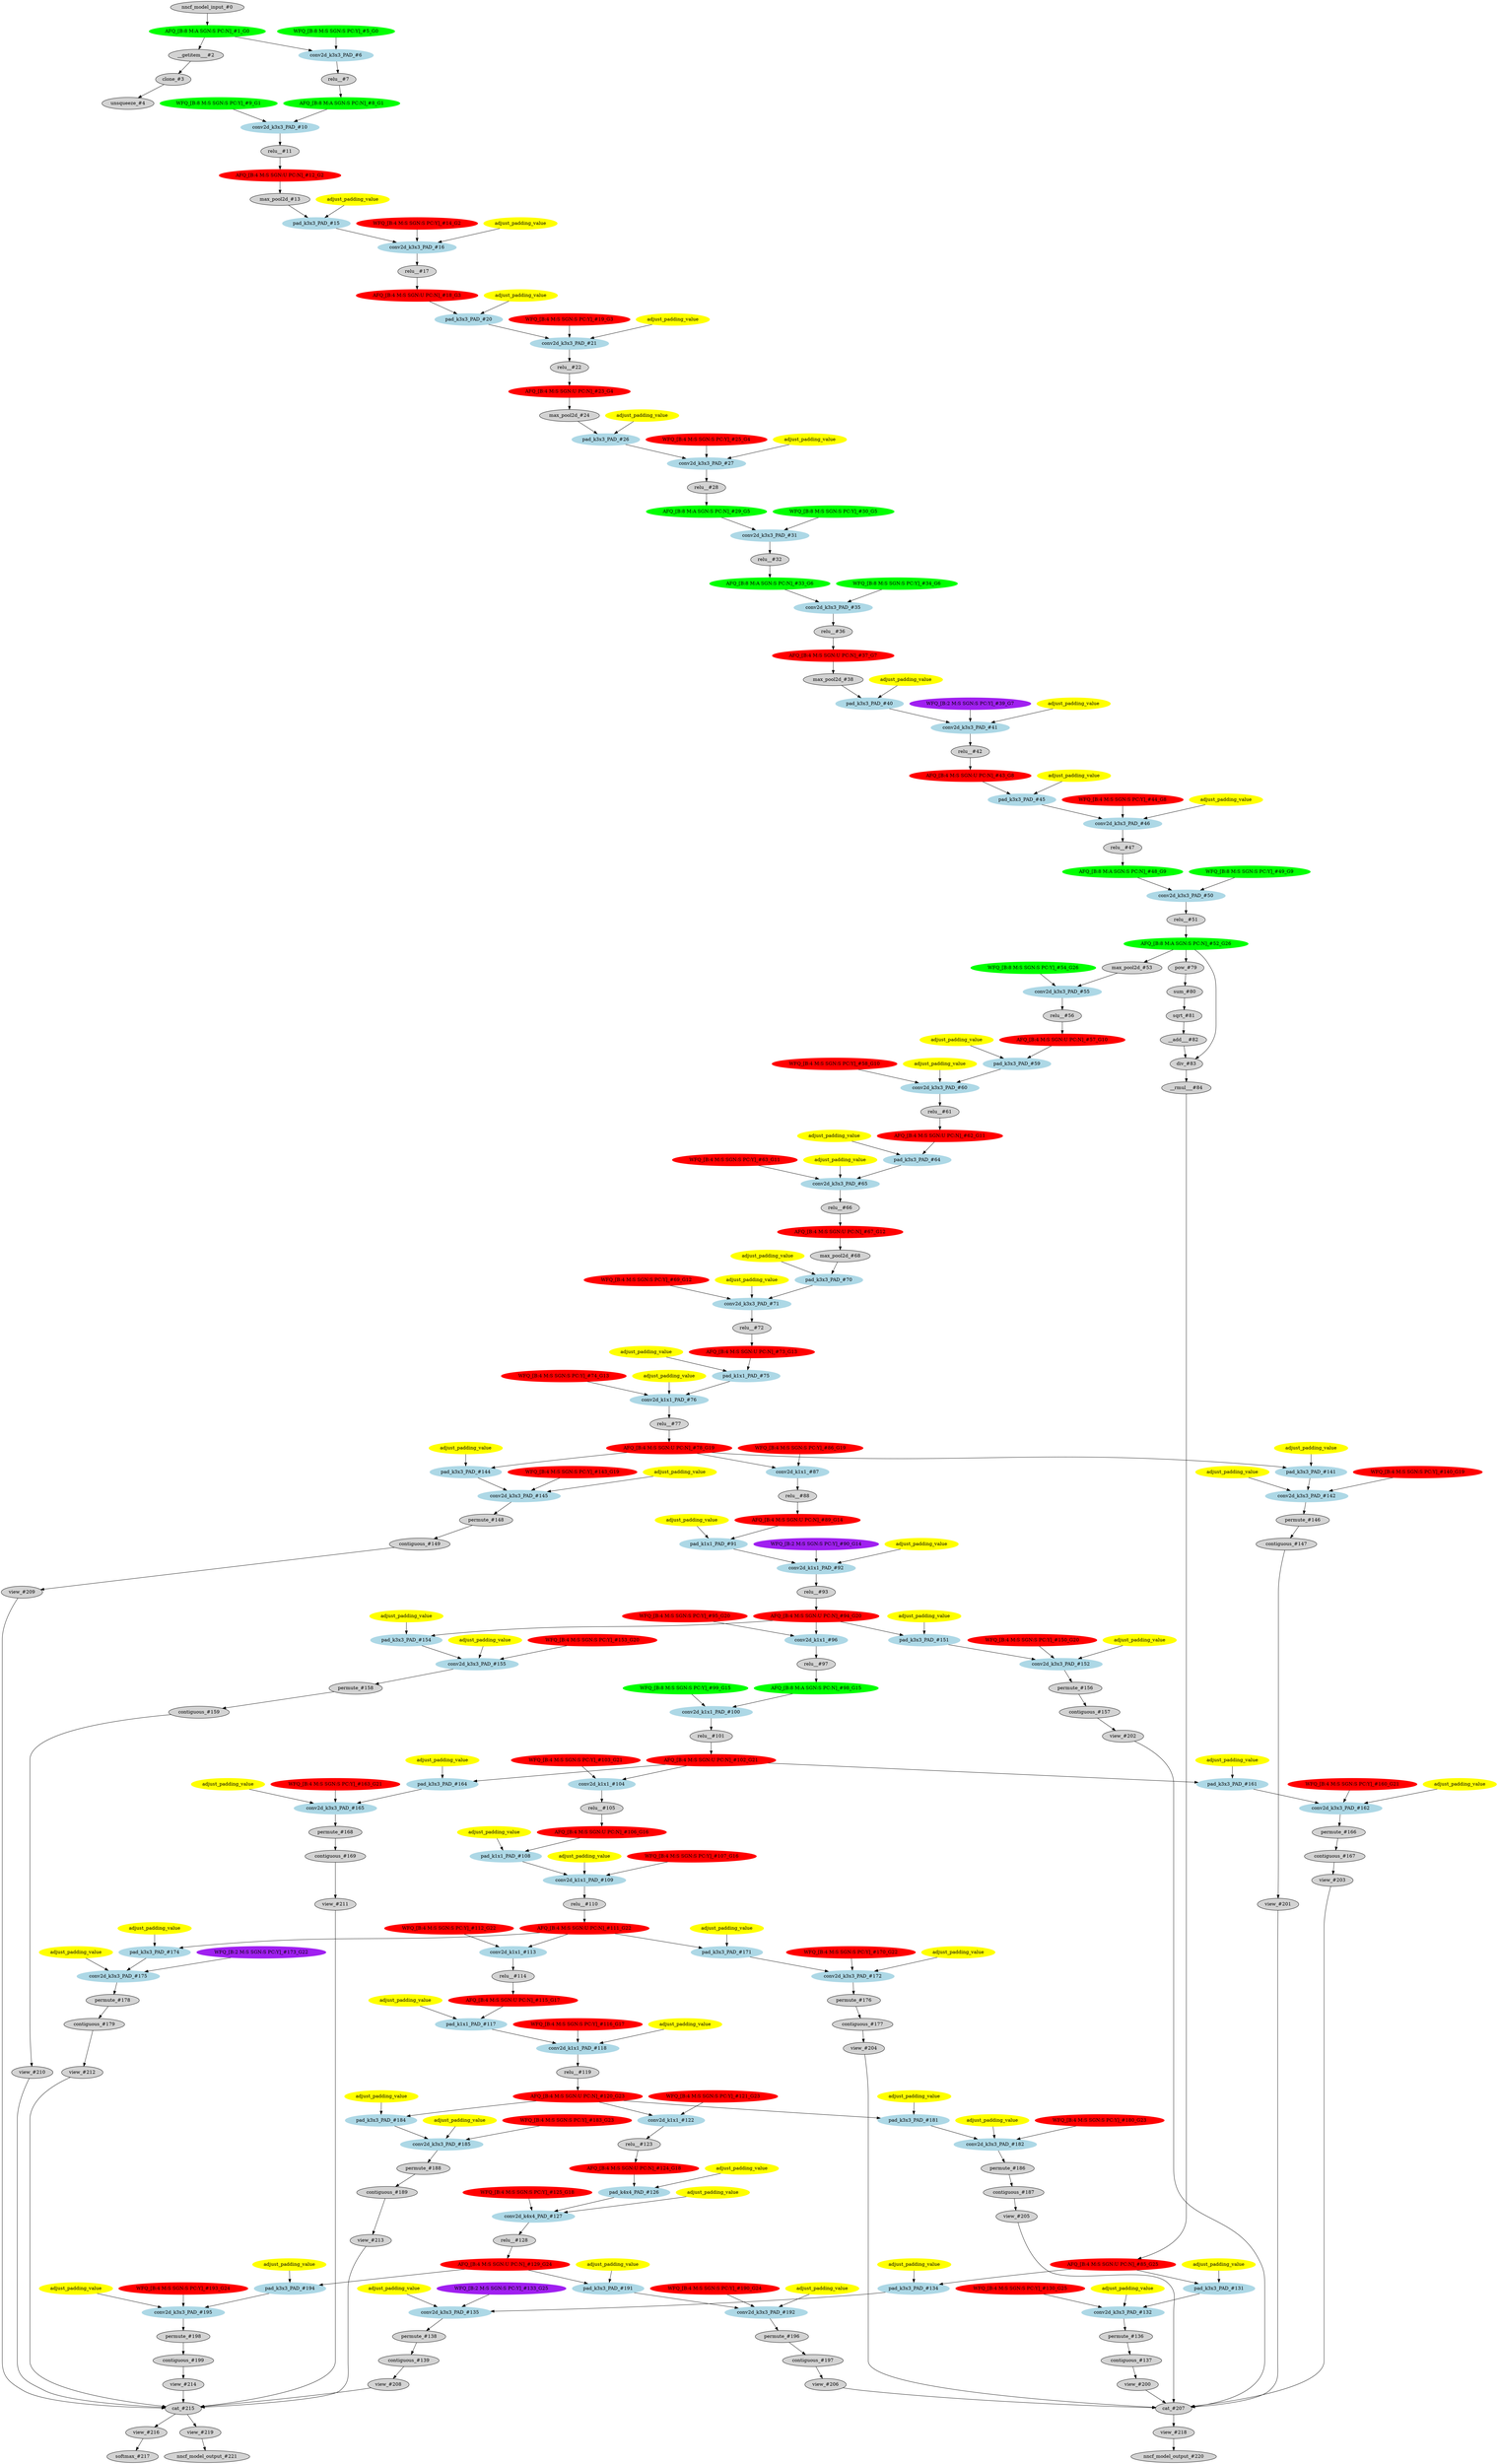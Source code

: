 strict digraph  {
"0 /nncf_model_input_0" [id=0, label="nncf_model_input_#0", style=filled, type=nncf_model_input];
"1 AsymmetricQuantizer/asymmetric_quantize_0" [color=green, id=1, label="AFQ_[B:8 M:A SGN:S PC:N]_#1_G0", style=filled, type=asymmetric_quantize];
"2 SSD_VGG/__getitem___0" [id=2, label="__getitem___#2", style=filled, type=__getitem__];
"3 SSD_VGG/clone_0" [id=3, label="clone_#3", style=filled, type=clone];
"4 SSD_VGG/unsqueeze_0" [id=4, label="unsqueeze_#4", style=filled, type=unsqueeze];
"5 SSD_VGG/MultiOutputSequential[basenet]/NNCFConv2d[0]/ModuleDict[pre_ops]/UpdateWeight[0]/SymmetricQuantizer[op]/symmetric_quantize_0" [color=green, id=5, label="WFQ_[B:8 M:S SGN:S PC:Y]_#5_G0", style=filled, type=symmetric_quantize];
"6 SSD_VGG/MultiOutputSequential[basenet]/NNCFConv2d[0]/conv2d_0" [color=lightblue, id=6, label="conv2d_k3x3_PAD_#6", style=filled, type=conv2d];
"7 SSD_VGG/MultiOutputSequential[basenet]/ReLU[1]/relu__0" [id=7, label="relu__#7", style=filled, type=relu_];
"8 SSD_VGG/MultiOutputSequential[basenet]/ReLU[1]/AsymmetricQuantizer/asymmetric_quantize_0" [color=green, id=8, label="AFQ_[B:8 M:A SGN:S PC:N]_#8_G1", style=filled, type=asymmetric_quantize];
"9 SSD_VGG/MultiOutputSequential[basenet]/NNCFConv2d[2]/ModuleDict[pre_ops]/UpdateWeight[0]/SymmetricQuantizer[op]/symmetric_quantize_0" [color=green, id=9, label="WFQ_[B:8 M:S SGN:S PC:Y]_#9_G1", style=filled, type=symmetric_quantize];
"10 SSD_VGG/MultiOutputSequential[basenet]/NNCFConv2d[2]/conv2d_0" [color=lightblue, id=10, label="conv2d_k3x3_PAD_#10", style=filled, type=conv2d];
"11 SSD_VGG/MultiOutputSequential[basenet]/ReLU[3]/relu__0" [id=11, label="relu__#11", style=filled, type=relu_];
"12 SSD_VGG/MultiOutputSequential[basenet]/ReLU[3]/SymmetricQuantizer/symmetric_quantize_0" [color=red, id=12, label="AFQ_[B:4 M:S SGN:U PC:N]_#12_G2", style=filled, type=symmetric_quantize];
"13 SSD_VGG/MultiOutputSequential[basenet]/MaxPool2d[4]/max_pool2d_0" [id=13, label="max_pool2d_#13", style=filled, type=max_pool2d];
"14 SSD_VGG/MultiOutputSequential[basenet]/NNCFConv2d[5]/ModuleDict[pre_ops]/UpdateWeight[1]/SymmetricQuantizer[op]/symmetric_quantize_0" [color=red, id=14, label="WFQ_[B:4 M:S SGN:S PC:Y]_#14_G2", style=filled, type=symmetric_quantize];
"15 SSD_VGG/MultiOutputSequential[basenet]/NNCFConv2d[5]/pad_0" [color=lightblue, id=15, label="pad_k3x3_PAD_#15", style=filled, type=pad];
"15 SSD_VGG/MultiOutputSequential[basenet]/NNCFConv2d[5]/pad_0_apad" [color=yellow, label=adjust_padding_value, style=filled, type=""];
"16 SSD_VGG/MultiOutputSequential[basenet]/NNCFConv2d[5]/conv2d_0" [color=lightblue, id=16, label="conv2d_k3x3_PAD_#16", style=filled, type=conv2d];
"16 SSD_VGG/MultiOutputSequential[basenet]/NNCFConv2d[5]/conv2d_0_apad" [color=yellow, label=adjust_padding_value, style=filled, type=""];
"17 SSD_VGG/MultiOutputSequential[basenet]/ReLU[6]/relu__0" [id=17, label="relu__#17", style=filled, type=relu_];
"18 SSD_VGG/MultiOutputSequential[basenet]/ReLU[6]/SymmetricQuantizer/symmetric_quantize_0" [color=red, id=18, label="AFQ_[B:4 M:S SGN:U PC:N]_#18_G3", style=filled, type=symmetric_quantize];
"19 SSD_VGG/MultiOutputSequential[basenet]/NNCFConv2d[7]/ModuleDict[pre_ops]/UpdateWeight[1]/SymmetricQuantizer[op]/symmetric_quantize_0" [color=red, id=19, label="WFQ_[B:4 M:S SGN:S PC:Y]_#19_G3", style=filled, type=symmetric_quantize];
"20 SSD_VGG/MultiOutputSequential[basenet]/NNCFConv2d[7]/pad_0" [color=lightblue, id=20, label="pad_k3x3_PAD_#20", style=filled, type=pad];
"20 SSD_VGG/MultiOutputSequential[basenet]/NNCFConv2d[7]/pad_0_apad" [color=yellow, label=adjust_padding_value, style=filled, type=""];
"21 SSD_VGG/MultiOutputSequential[basenet]/NNCFConv2d[7]/conv2d_0" [color=lightblue, id=21, label="conv2d_k3x3_PAD_#21", style=filled, type=conv2d];
"21 SSD_VGG/MultiOutputSequential[basenet]/NNCFConv2d[7]/conv2d_0_apad" [color=yellow, label=adjust_padding_value, style=filled, type=""];
"22 SSD_VGG/MultiOutputSequential[basenet]/ReLU[8]/relu__0" [id=22, label="relu__#22", style=filled, type=relu_];
"23 SSD_VGG/MultiOutputSequential[basenet]/ReLU[8]/SymmetricQuantizer/symmetric_quantize_0" [color=red, id=23, label="AFQ_[B:4 M:S SGN:U PC:N]_#23_G4", style=filled, type=symmetric_quantize];
"24 SSD_VGG/MultiOutputSequential[basenet]/MaxPool2d[9]/max_pool2d_0" [id=24, label="max_pool2d_#24", style=filled, type=max_pool2d];
"25 SSD_VGG/MultiOutputSequential[basenet]/NNCFConv2d[10]/ModuleDict[pre_ops]/UpdateWeight[1]/SymmetricQuantizer[op]/symmetric_quantize_0" [color=red, id=25, label="WFQ_[B:4 M:S SGN:S PC:Y]_#25_G4", style=filled, type=symmetric_quantize];
"26 SSD_VGG/MultiOutputSequential[basenet]/NNCFConv2d[10]/pad_0" [color=lightblue, id=26, label="pad_k3x3_PAD_#26", style=filled, type=pad];
"26 SSD_VGG/MultiOutputSequential[basenet]/NNCFConv2d[10]/pad_0_apad" [color=yellow, label=adjust_padding_value, style=filled, type=""];
"27 SSD_VGG/MultiOutputSequential[basenet]/NNCFConv2d[10]/conv2d_0" [color=lightblue, id=27, label="conv2d_k3x3_PAD_#27", style=filled, type=conv2d];
"27 SSD_VGG/MultiOutputSequential[basenet]/NNCFConv2d[10]/conv2d_0_apad" [color=yellow, label=adjust_padding_value, style=filled, type=""];
"28 SSD_VGG/MultiOutputSequential[basenet]/ReLU[11]/relu__0" [id=28, label="relu__#28", style=filled, type=relu_];
"29 SSD_VGG/MultiOutputSequential[basenet]/ReLU[11]/AsymmetricQuantizer/asymmetric_quantize_0" [color=green, id=29, label="AFQ_[B:8 M:A SGN:S PC:N]_#29_G5", style=filled, type=asymmetric_quantize];
"30 SSD_VGG/MultiOutputSequential[basenet]/NNCFConv2d[12]/ModuleDict[pre_ops]/UpdateWeight[0]/SymmetricQuantizer[op]/symmetric_quantize_0" [color=green, id=30, label="WFQ_[B:8 M:S SGN:S PC:Y]_#30_G5", style=filled, type=symmetric_quantize];
"31 SSD_VGG/MultiOutputSequential[basenet]/NNCFConv2d[12]/conv2d_0" [color=lightblue, id=31, label="conv2d_k3x3_PAD_#31", style=filled, type=conv2d];
"32 SSD_VGG/MultiOutputSequential[basenet]/ReLU[13]/relu__0" [id=32, label="relu__#32", style=filled, type=relu_];
"33 SSD_VGG/MultiOutputSequential[basenet]/ReLU[13]/AsymmetricQuantizer/asymmetric_quantize_0" [color=green, id=33, label="AFQ_[B:8 M:A SGN:S PC:N]_#33_G6", style=filled, type=asymmetric_quantize];
"34 SSD_VGG/MultiOutputSequential[basenet]/NNCFConv2d[14]/ModuleDict[pre_ops]/UpdateWeight[0]/SymmetricQuantizer[op]/symmetric_quantize_0" [color=green, id=34, label="WFQ_[B:8 M:S SGN:S PC:Y]_#34_G6", style=filled, type=symmetric_quantize];
"35 SSD_VGG/MultiOutputSequential[basenet]/NNCFConv2d[14]/conv2d_0" [color=lightblue, id=35, label="conv2d_k3x3_PAD_#35", style=filled, type=conv2d];
"36 SSD_VGG/MultiOutputSequential[basenet]/ReLU[15]/relu__0" [id=36, label="relu__#36", style=filled, type=relu_];
"37 SSD_VGG/MultiOutputSequential[basenet]/ReLU[15]/SymmetricQuantizer/symmetric_quantize_0" [color=red, id=37, label="AFQ_[B:4 M:S SGN:U PC:N]_#37_G7", style=filled, type=symmetric_quantize];
"38 SSD_VGG/MultiOutputSequential[basenet]/MaxPool2d[16]/max_pool2d_0" [id=38, label="max_pool2d_#38", style=filled, type=max_pool2d];
"39 SSD_VGG/MultiOutputSequential[basenet]/NNCFConv2d[17]/ModuleDict[pre_ops]/UpdateWeight[1]/SymmetricQuantizer[op]/symmetric_quantize_0" [color=purple, id=39, label="WFQ_[B:2 M:S SGN:S PC:Y]_#39_G7", style=filled, type=symmetric_quantize];
"40 SSD_VGG/MultiOutputSequential[basenet]/NNCFConv2d[17]/pad_0" [color=lightblue, id=40, label="pad_k3x3_PAD_#40", style=filled, type=pad];
"40 SSD_VGG/MultiOutputSequential[basenet]/NNCFConv2d[17]/pad_0_apad" [color=yellow, label=adjust_padding_value, style=filled, type=""];
"41 SSD_VGG/MultiOutputSequential[basenet]/NNCFConv2d[17]/conv2d_0" [color=lightblue, id=41, label="conv2d_k3x3_PAD_#41", style=filled, type=conv2d];
"41 SSD_VGG/MultiOutputSequential[basenet]/NNCFConv2d[17]/conv2d_0_apad" [color=yellow, label=adjust_padding_value, style=filled, type=""];
"42 SSD_VGG/MultiOutputSequential[basenet]/ReLU[18]/relu__0" [id=42, label="relu__#42", style=filled, type=relu_];
"43 SSD_VGG/MultiOutputSequential[basenet]/ReLU[18]/SymmetricQuantizer/symmetric_quantize_0" [color=red, id=43, label="AFQ_[B:4 M:S SGN:U PC:N]_#43_G8", style=filled, type=symmetric_quantize];
"44 SSD_VGG/MultiOutputSequential[basenet]/NNCFConv2d[19]/ModuleDict[pre_ops]/UpdateWeight[1]/SymmetricQuantizer[op]/symmetric_quantize_0" [color=red, id=44, label="WFQ_[B:4 M:S SGN:S PC:Y]_#44_G8", style=filled, type=symmetric_quantize];
"45 SSD_VGG/MultiOutputSequential[basenet]/NNCFConv2d[19]/pad_0" [color=lightblue, id=45, label="pad_k3x3_PAD_#45", style=filled, type=pad];
"45 SSD_VGG/MultiOutputSequential[basenet]/NNCFConv2d[19]/pad_0_apad" [color=yellow, label=adjust_padding_value, style=filled, type=""];
"46 SSD_VGG/MultiOutputSequential[basenet]/NNCFConv2d[19]/conv2d_0" [color=lightblue, id=46, label="conv2d_k3x3_PAD_#46", style=filled, type=conv2d];
"46 SSD_VGG/MultiOutputSequential[basenet]/NNCFConv2d[19]/conv2d_0_apad" [color=yellow, label=adjust_padding_value, style=filled, type=""];
"47 SSD_VGG/MultiOutputSequential[basenet]/ReLU[20]/relu__0" [id=47, label="relu__#47", style=filled, type=relu_];
"48 SSD_VGG/MultiOutputSequential[basenet]/ReLU[20]/AsymmetricQuantizer/asymmetric_quantize_0" [color=green, id=48, label="AFQ_[B:8 M:A SGN:S PC:N]_#48_G9", style=filled, type=asymmetric_quantize];
"49 SSD_VGG/MultiOutputSequential[basenet]/NNCFConv2d[21]/ModuleDict[pre_ops]/UpdateWeight[0]/SymmetricQuantizer[op]/symmetric_quantize_0" [color=green, id=49, label="WFQ_[B:8 M:S SGN:S PC:Y]_#49_G9", style=filled, type=symmetric_quantize];
"50 SSD_VGG/MultiOutputSequential[basenet]/NNCFConv2d[21]/conv2d_0" [color=lightblue, id=50, label="conv2d_k3x3_PAD_#50", style=filled, type=conv2d];
"51 SSD_VGG/MultiOutputSequential[basenet]/ReLU[22]/relu__0" [id=51, label="relu__#51", style=filled, type=relu_];
"52 SSD_VGG/MultiOutputSequential[basenet]/ReLU[22]/AsymmetricQuantizer/asymmetric_quantize_0" [color=green, id=52, label="AFQ_[B:8 M:A SGN:S PC:N]_#52_G26", style=filled, type=asymmetric_quantize];
"53 SSD_VGG/MultiOutputSequential[basenet]/MaxPool2d[23]/max_pool2d_0" [id=53, label="max_pool2d_#53", style=filled, type=max_pool2d];
"54 SSD_VGG/MultiOutputSequential[basenet]/NNCFConv2d[24]/ModuleDict[pre_ops]/UpdateWeight[0]/SymmetricQuantizer[op]/symmetric_quantize_0" [color=green, id=54, label="WFQ_[B:8 M:S SGN:S PC:Y]_#54_G26", style=filled, type=symmetric_quantize];
"55 SSD_VGG/MultiOutputSequential[basenet]/NNCFConv2d[24]/conv2d_0" [color=lightblue, id=55, label="conv2d_k3x3_PAD_#55", style=filled, type=conv2d];
"56 SSD_VGG/MultiOutputSequential[basenet]/ReLU[25]/relu__0" [id=56, label="relu__#56", style=filled, type=relu_];
"57 SSD_VGG/MultiOutputSequential[basenet]/ReLU[25]/SymmetricQuantizer/symmetric_quantize_0" [color=red, id=57, label="AFQ_[B:4 M:S SGN:U PC:N]_#57_G10", style=filled, type=symmetric_quantize];
"58 SSD_VGG/MultiOutputSequential[basenet]/NNCFConv2d[26]/ModuleDict[pre_ops]/UpdateWeight[1]/SymmetricQuantizer[op]/symmetric_quantize_0" [color=red, id=58, label="WFQ_[B:4 M:S SGN:S PC:Y]_#58_G10", style=filled, type=symmetric_quantize];
"59 SSD_VGG/MultiOutputSequential[basenet]/NNCFConv2d[26]/pad_0" [color=lightblue, id=59, label="pad_k3x3_PAD_#59", style=filled, type=pad];
"59 SSD_VGG/MultiOutputSequential[basenet]/NNCFConv2d[26]/pad_0_apad" [color=yellow, label=adjust_padding_value, style=filled, type=""];
"60 SSD_VGG/MultiOutputSequential[basenet]/NNCFConv2d[26]/conv2d_0" [color=lightblue, id=60, label="conv2d_k3x3_PAD_#60", style=filled, type=conv2d];
"60 SSD_VGG/MultiOutputSequential[basenet]/NNCFConv2d[26]/conv2d_0_apad" [color=yellow, label=adjust_padding_value, style=filled, type=""];
"61 SSD_VGG/MultiOutputSequential[basenet]/ReLU[27]/relu__0" [id=61, label="relu__#61", style=filled, type=relu_];
"62 SSD_VGG/MultiOutputSequential[basenet]/ReLU[27]/SymmetricQuantizer/symmetric_quantize_0" [color=red, id=62, label="AFQ_[B:4 M:S SGN:U PC:N]_#62_G11", style=filled, type=symmetric_quantize];
"63 SSD_VGG/MultiOutputSequential[basenet]/NNCFConv2d[28]/ModuleDict[pre_ops]/UpdateWeight[1]/SymmetricQuantizer[op]/symmetric_quantize_0" [color=red, id=63, label="WFQ_[B:4 M:S SGN:S PC:Y]_#63_G11", style=filled, type=symmetric_quantize];
"64 SSD_VGG/MultiOutputSequential[basenet]/NNCFConv2d[28]/pad_0" [color=lightblue, id=64, label="pad_k3x3_PAD_#64", style=filled, type=pad];
"64 SSD_VGG/MultiOutputSequential[basenet]/NNCFConv2d[28]/pad_0_apad" [color=yellow, label=adjust_padding_value, style=filled, type=""];
"65 SSD_VGG/MultiOutputSequential[basenet]/NNCFConv2d[28]/conv2d_0" [color=lightblue, id=65, label="conv2d_k3x3_PAD_#65", style=filled, type=conv2d];
"65 SSD_VGG/MultiOutputSequential[basenet]/NNCFConv2d[28]/conv2d_0_apad" [color=yellow, label=adjust_padding_value, style=filled, type=""];
"66 SSD_VGG/MultiOutputSequential[basenet]/ReLU[29]/relu__0" [id=66, label="relu__#66", style=filled, type=relu_];
"67 SSD_VGG/MultiOutputSequential[basenet]/ReLU[29]/SymmetricQuantizer/symmetric_quantize_0" [color=red, id=67, label="AFQ_[B:4 M:S SGN:U PC:N]_#67_G12", style=filled, type=symmetric_quantize];
"68 SSD_VGG/MultiOutputSequential[basenet]/MaxPool2d[30]/max_pool2d_0" [id=68, label="max_pool2d_#68", style=filled, type=max_pool2d];
"69 SSD_VGG/MultiOutputSequential[basenet]/NNCFConv2d[31]/ModuleDict[pre_ops]/UpdateWeight[1]/SymmetricQuantizer[op]/symmetric_quantize_0" [color=red, id=69, label="WFQ_[B:4 M:S SGN:S PC:Y]_#69_G12", style=filled, type=symmetric_quantize];
"70 SSD_VGG/MultiOutputSequential[basenet]/NNCFConv2d[31]/pad_0" [color=lightblue, id=70, label="pad_k3x3_PAD_#70", style=filled, type=pad];
"70 SSD_VGG/MultiOutputSequential[basenet]/NNCFConv2d[31]/pad_0_apad" [color=yellow, label=adjust_padding_value, style=filled, type=""];
"71 SSD_VGG/MultiOutputSequential[basenet]/NNCFConv2d[31]/conv2d_0" [color=lightblue, id=71, label="conv2d_k3x3_PAD_#71", style=filled, type=conv2d];
"71 SSD_VGG/MultiOutputSequential[basenet]/NNCFConv2d[31]/conv2d_0_apad" [color=yellow, label=adjust_padding_value, style=filled, type=""];
"72 SSD_VGG/MultiOutputSequential[basenet]/ReLU[32]/relu__0" [id=72, label="relu__#72", style=filled, type=relu_];
"73 SSD_VGG/MultiOutputSequential[basenet]/ReLU[32]/SymmetricQuantizer/symmetric_quantize_0" [color=red, id=73, label="AFQ_[B:4 M:S SGN:U PC:N]_#73_G13", style=filled, type=symmetric_quantize];
"74 SSD_VGG/MultiOutputSequential[basenet]/NNCFConv2d[33]/ModuleDict[pre_ops]/UpdateWeight[1]/SymmetricQuantizer[op]/symmetric_quantize_0" [color=red, id=74, label="WFQ_[B:4 M:S SGN:S PC:Y]_#74_G13", style=filled, type=symmetric_quantize];
"75 SSD_VGG/MultiOutputSequential[basenet]/NNCFConv2d[33]/pad_0" [color=lightblue, id=75, label="pad_k1x1_PAD_#75", style=filled, type=pad];
"75 SSD_VGG/MultiOutputSequential[basenet]/NNCFConv2d[33]/pad_0_apad" [color=yellow, label=adjust_padding_value, style=filled, type=""];
"76 SSD_VGG/MultiOutputSequential[basenet]/NNCFConv2d[33]/conv2d_0" [color=lightblue, id=76, label="conv2d_k1x1_PAD_#76", style=filled, type=conv2d];
"76 SSD_VGG/MultiOutputSequential[basenet]/NNCFConv2d[33]/conv2d_0_apad" [color=yellow, label=adjust_padding_value, style=filled, type=""];
"77 SSD_VGG/MultiOutputSequential[basenet]/ReLU[34]/relu__0" [id=77, label="relu__#77", style=filled, type=relu_];
"78 SSD_VGG/MultiOutputSequential[basenet]/ReLU[34]/SymmetricQuantizer/symmetric_quantize_0" [color=red, id=78, label="AFQ_[B:4 M:S SGN:U PC:N]_#78_G19", style=filled, type=symmetric_quantize];
"79 SSD_VGG/NNCFUserL2Norm[L2Norm]/pow_0" [id=79, label="pow_#79", style=filled, type=pow];
"80 SSD_VGG/NNCFUserL2Norm[L2Norm]/sum_0" [id=80, label="sum_#80", style=filled, type=sum];
"81 SSD_VGG/NNCFUserL2Norm[L2Norm]/sqrt_0" [id=81, label="sqrt_#81", style=filled, type=sqrt];
"82 SSD_VGG/NNCFUserL2Norm[L2Norm]/__add___0" [id=82, label="__add___#82", style=filled, type=__add__];
"83 SSD_VGG/NNCFUserL2Norm[L2Norm]/div_0" [id=83, label="div_#83", style=filled, type=div];
"84 SSD_VGG/NNCFUserL2Norm[L2Norm]/__rmul___0" [id=84, label="__rmul___#84", style=filled, type=__rmul__];
"85 SSD_VGG/NNCFUserL2Norm[L2Norm]/SymmetricQuantizer/symmetric_quantize_0" [color=red, id=85, label="AFQ_[B:4 M:S SGN:U PC:N]_#85_G25", style=filled, type=symmetric_quantize];
"86 SSD_VGG/MultiOutputSequential[extras]/NNCFConv2d[0]/ModuleDict[pre_ops]/UpdateWeight[0]/SymmetricQuantizer[op]/symmetric_quantize_0" [color=red, id=86, label="WFQ_[B:4 M:S SGN:S PC:Y]_#86_G19", style=filled, type=symmetric_quantize];
"87 SSD_VGG/MultiOutputSequential[extras]/NNCFConv2d[0]/conv2d_0" [color=lightblue, id=87, label="conv2d_k1x1_#87", style=filled, type=conv2d];
"88 SSD_VGG/MultiOutputSequential[extras]/ReLU[1]/relu__0" [id=88, label="relu__#88", style=filled, type=relu_];
"89 SSD_VGG/MultiOutputSequential[extras]/ReLU[1]/SymmetricQuantizer/symmetric_quantize_0" [color=red, id=89, label="AFQ_[B:4 M:S SGN:U PC:N]_#89_G14", style=filled, type=symmetric_quantize];
"90 SSD_VGG/MultiOutputSequential[extras]/NNCFConv2d[2]/ModuleDict[pre_ops]/UpdateWeight[1]/SymmetricQuantizer[op]/symmetric_quantize_0" [color=purple, id=90, label="WFQ_[B:2 M:S SGN:S PC:Y]_#90_G14", style=filled, type=symmetric_quantize];
"91 SSD_VGG/MultiOutputSequential[extras]/NNCFConv2d[2]/pad_0" [color=lightblue, id=91, label="pad_k1x1_PAD_#91", style=filled, type=pad];
"91 SSD_VGG/MultiOutputSequential[extras]/NNCFConv2d[2]/pad_0_apad" [color=yellow, label=adjust_padding_value, style=filled, type=""];
"92 SSD_VGG/MultiOutputSequential[extras]/NNCFConv2d[2]/conv2d_0" [color=lightblue, id=92, label="conv2d_k1x1_PAD_#92", style=filled, type=conv2d];
"92 SSD_VGG/MultiOutputSequential[extras]/NNCFConv2d[2]/conv2d_0_apad" [color=yellow, label=adjust_padding_value, style=filled, type=""];
"93 SSD_VGG/MultiOutputSequential[extras]/ReLU[3]/relu__0" [id=93, label="relu__#93", style=filled, type=relu_];
"94 SSD_VGG/MultiOutputSequential[extras]/ReLU[3]/SymmetricQuantizer/symmetric_quantize_0" [color=red, id=94, label="AFQ_[B:4 M:S SGN:U PC:N]_#94_G20", style=filled, type=symmetric_quantize];
"95 SSD_VGG/MultiOutputSequential[extras]/NNCFConv2d[4]/ModuleDict[pre_ops]/UpdateWeight[0]/SymmetricQuantizer[op]/symmetric_quantize_0" [color=red, id=95, label="WFQ_[B:4 M:S SGN:S PC:Y]_#95_G20", style=filled, type=symmetric_quantize];
"96 SSD_VGG/MultiOutputSequential[extras]/NNCFConv2d[4]/conv2d_0" [color=lightblue, id=96, label="conv2d_k1x1_#96", style=filled, type=conv2d];
"97 SSD_VGG/MultiOutputSequential[extras]/ReLU[5]/relu__0" [id=97, label="relu__#97", style=filled, type=relu_];
"98 SSD_VGG/MultiOutputSequential[extras]/ReLU[5]/AsymmetricQuantizer/asymmetric_quantize_0" [color=green, id=98, label="AFQ_[B:8 M:A SGN:S PC:N]_#98_G15", style=filled, type=asymmetric_quantize];
"99 SSD_VGG/MultiOutputSequential[extras]/NNCFConv2d[6]/ModuleDict[pre_ops]/UpdateWeight[0]/SymmetricQuantizer[op]/symmetric_quantize_0" [color=green, id=99, label="WFQ_[B:8 M:S SGN:S PC:Y]_#99_G15", style=filled, type=symmetric_quantize];
"100 SSD_VGG/MultiOutputSequential[extras]/NNCFConv2d[6]/conv2d_0" [color=lightblue, id=100, label="conv2d_k1x1_PAD_#100", style=filled, type=conv2d];
"101 SSD_VGG/MultiOutputSequential[extras]/ReLU[7]/relu__0" [id=101, label="relu__#101", style=filled, type=relu_];
"102 SSD_VGG/MultiOutputSequential[extras]/ReLU[7]/SymmetricQuantizer/symmetric_quantize_0" [color=red, id=102, label="AFQ_[B:4 M:S SGN:U PC:N]_#102_G21", style=filled, type=symmetric_quantize];
"103 SSD_VGG/MultiOutputSequential[extras]/NNCFConv2d[8]/ModuleDict[pre_ops]/UpdateWeight[0]/SymmetricQuantizer[op]/symmetric_quantize_0" [color=red, id=103, label="WFQ_[B:4 M:S SGN:S PC:Y]_#103_G21", style=filled, type=symmetric_quantize];
"104 SSD_VGG/MultiOutputSequential[extras]/NNCFConv2d[8]/conv2d_0" [color=lightblue, id=104, label="conv2d_k1x1_#104", style=filled, type=conv2d];
"105 SSD_VGG/MultiOutputSequential[extras]/ReLU[9]/relu__0" [id=105, label="relu__#105", style=filled, type=relu_];
"106 SSD_VGG/MultiOutputSequential[extras]/ReLU[9]/SymmetricQuantizer/symmetric_quantize_0" [color=red, id=106, label="AFQ_[B:4 M:S SGN:U PC:N]_#106_G16", style=filled, type=symmetric_quantize];
"107 SSD_VGG/MultiOutputSequential[extras]/NNCFConv2d[10]/ModuleDict[pre_ops]/UpdateWeight[1]/SymmetricQuantizer[op]/symmetric_quantize_0" [color=red, id=107, label="WFQ_[B:4 M:S SGN:S PC:Y]_#107_G16", style=filled, type=symmetric_quantize];
"108 SSD_VGG/MultiOutputSequential[extras]/NNCFConv2d[10]/pad_0" [color=lightblue, id=108, label="pad_k1x1_PAD_#108", style=filled, type=pad];
"108 SSD_VGG/MultiOutputSequential[extras]/NNCFConv2d[10]/pad_0_apad" [color=yellow, label=adjust_padding_value, style=filled, type=""];
"109 SSD_VGG/MultiOutputSequential[extras]/NNCFConv2d[10]/conv2d_0" [color=lightblue, id=109, label="conv2d_k1x1_PAD_#109", style=filled, type=conv2d];
"109 SSD_VGG/MultiOutputSequential[extras]/NNCFConv2d[10]/conv2d_0_apad" [color=yellow, label=adjust_padding_value, style=filled, type=""];
"110 SSD_VGG/MultiOutputSequential[extras]/ReLU[11]/relu__0" [id=110, label="relu__#110", style=filled, type=relu_];
"111 SSD_VGG/MultiOutputSequential[extras]/ReLU[11]/SymmetricQuantizer/symmetric_quantize_0" [color=red, id=111, label="AFQ_[B:4 M:S SGN:U PC:N]_#111_G22", style=filled, type=symmetric_quantize];
"112 SSD_VGG/MultiOutputSequential[extras]/NNCFConv2d[12]/ModuleDict[pre_ops]/UpdateWeight[0]/SymmetricQuantizer[op]/symmetric_quantize_0" [color=red, id=112, label="WFQ_[B:4 M:S SGN:S PC:Y]_#112_G22", style=filled, type=symmetric_quantize];
"113 SSD_VGG/MultiOutputSequential[extras]/NNCFConv2d[12]/conv2d_0" [color=lightblue, id=113, label="conv2d_k1x1_#113", style=filled, type=conv2d];
"114 SSD_VGG/MultiOutputSequential[extras]/ReLU[13]/relu__0" [id=114, label="relu__#114", style=filled, type=relu_];
"115 SSD_VGG/MultiOutputSequential[extras]/ReLU[13]/SymmetricQuantizer/symmetric_quantize_0" [color=red, id=115, label="AFQ_[B:4 M:S SGN:U PC:N]_#115_G17", style=filled, type=symmetric_quantize];
"116 SSD_VGG/MultiOutputSequential[extras]/NNCFConv2d[14]/ModuleDict[pre_ops]/UpdateWeight[1]/SymmetricQuantizer[op]/symmetric_quantize_0" [color=red, id=116, label="WFQ_[B:4 M:S SGN:S PC:Y]_#116_G17", style=filled, type=symmetric_quantize];
"117 SSD_VGG/MultiOutputSequential[extras]/NNCFConv2d[14]/pad_0" [color=lightblue, id=117, label="pad_k1x1_PAD_#117", style=filled, type=pad];
"117 SSD_VGG/MultiOutputSequential[extras]/NNCFConv2d[14]/pad_0_apad" [color=yellow, label=adjust_padding_value, style=filled, type=""];
"118 SSD_VGG/MultiOutputSequential[extras]/NNCFConv2d[14]/conv2d_0" [color=lightblue, id=118, label="conv2d_k1x1_PAD_#118", style=filled, type=conv2d];
"118 SSD_VGG/MultiOutputSequential[extras]/NNCFConv2d[14]/conv2d_0_apad" [color=yellow, label=adjust_padding_value, style=filled, type=""];
"119 SSD_VGG/MultiOutputSequential[extras]/ReLU[15]/relu__0" [id=119, label="relu__#119", style=filled, type=relu_];
"120 SSD_VGG/MultiOutputSequential[extras]/ReLU[15]/SymmetricQuantizer/symmetric_quantize_0" [color=red, id=120, label="AFQ_[B:4 M:S SGN:U PC:N]_#120_G23", style=filled, type=symmetric_quantize];
"121 SSD_VGG/MultiOutputSequential[extras]/NNCFConv2d[16]/ModuleDict[pre_ops]/UpdateWeight[0]/SymmetricQuantizer[op]/symmetric_quantize_0" [color=red, id=121, label="WFQ_[B:4 M:S SGN:S PC:Y]_#121_G23", style=filled, type=symmetric_quantize];
"122 SSD_VGG/MultiOutputSequential[extras]/NNCFConv2d[16]/conv2d_0" [color=lightblue, id=122, label="conv2d_k1x1_#122", style=filled, type=conv2d];
"123 SSD_VGG/MultiOutputSequential[extras]/ReLU[17]/relu__0" [id=123, label="relu__#123", style=filled, type=relu_];
"124 SSD_VGG/MultiOutputSequential[extras]/ReLU[17]/SymmetricQuantizer/symmetric_quantize_0" [color=red, id=124, label="AFQ_[B:4 M:S SGN:U PC:N]_#124_G18", style=filled, type=symmetric_quantize];
"125 SSD_VGG/MultiOutputSequential[extras]/NNCFConv2d[18]/ModuleDict[pre_ops]/UpdateWeight[1]/SymmetricQuantizer[op]/symmetric_quantize_0" [color=red, id=125, label="WFQ_[B:4 M:S SGN:S PC:Y]_#125_G18", style=filled, type=symmetric_quantize];
"126 SSD_VGG/MultiOutputSequential[extras]/NNCFConv2d[18]/pad_0" [color=lightblue, id=126, label="pad_k4x4_PAD_#126", style=filled, type=pad];
"126 SSD_VGG/MultiOutputSequential[extras]/NNCFConv2d[18]/pad_0_apad" [color=yellow, label=adjust_padding_value, style=filled, type=""];
"127 SSD_VGG/MultiOutputSequential[extras]/NNCFConv2d[18]/conv2d_0" [color=lightblue, id=127, label="conv2d_k4x4_PAD_#127", style=filled, type=conv2d];
"127 SSD_VGG/MultiOutputSequential[extras]/NNCFConv2d[18]/conv2d_0_apad" [color=yellow, label=adjust_padding_value, style=filled, type=""];
"128 SSD_VGG/MultiOutputSequential[extras]/ReLU[19]/relu__0" [id=128, label="relu__#128", style=filled, type=relu_];
"129 SSD_VGG/MultiOutputSequential[extras]/ReLU[19]/SymmetricQuantizer/symmetric_quantize_0" [color=red, id=129, label="AFQ_[B:4 M:S SGN:U PC:N]_#129_G24", style=filled, type=symmetric_quantize];
"130 SSD_VGG/SSDDetectionOutput[detection_head]/ModuleList[heads]/SSDHead[0]/NNCFConv2d[loc]/ModuleDict[pre_ops]/UpdateWeight[1]/SymmetricQuantizer[op]/symmetric_quantize_0" [color=red, id=130, label="WFQ_[B:4 M:S SGN:S PC:Y]_#130_G25", style=filled, type=symmetric_quantize];
"131 SSD_VGG/SSDDetectionOutput[detection_head]/ModuleList[heads]/SSDHead[0]/NNCFConv2d[loc]/pad_0" [color=lightblue, id=131, label="pad_k3x3_PAD_#131", style=filled, type=pad];
"131 SSD_VGG/SSDDetectionOutput[detection_head]/ModuleList[heads]/SSDHead[0]/NNCFConv2d[loc]/pad_0_apad" [color=yellow, label=adjust_padding_value, style=filled, type=""];
"132 SSD_VGG/SSDDetectionOutput[detection_head]/ModuleList[heads]/SSDHead[0]/NNCFConv2d[loc]/conv2d_0" [color=lightblue, id=132, label="conv2d_k3x3_PAD_#132", style=filled, type=conv2d];
"132 SSD_VGG/SSDDetectionOutput[detection_head]/ModuleList[heads]/SSDHead[0]/NNCFConv2d[loc]/conv2d_0_apad" [color=yellow, label=adjust_padding_value, style=filled, type=""];
"133 SSD_VGG/SSDDetectionOutput[detection_head]/ModuleList[heads]/SSDHead[0]/NNCFConv2d[conf]/ModuleDict[pre_ops]/UpdateWeight[1]/SymmetricQuantizer[op]/symmetric_quantize_0" [color=purple, id=133, label="WFQ_[B:2 M:S SGN:S PC:Y]_#133_G25", style=filled, type=symmetric_quantize];
"134 SSD_VGG/SSDDetectionOutput[detection_head]/ModuleList[heads]/SSDHead[0]/NNCFConv2d[conf]/pad_0" [color=lightblue, id=134, label="pad_k3x3_PAD_#134", style=filled, type=pad];
"134 SSD_VGG/SSDDetectionOutput[detection_head]/ModuleList[heads]/SSDHead[0]/NNCFConv2d[conf]/pad_0_apad" [color=yellow, label=adjust_padding_value, style=filled, type=""];
"135 SSD_VGG/SSDDetectionOutput[detection_head]/ModuleList[heads]/SSDHead[0]/NNCFConv2d[conf]/conv2d_0" [color=lightblue, id=135, label="conv2d_k3x3_PAD_#135", style=filled, type=conv2d];
"135 SSD_VGG/SSDDetectionOutput[detection_head]/ModuleList[heads]/SSDHead[0]/NNCFConv2d[conf]/conv2d_0_apad" [color=yellow, label=adjust_padding_value, style=filled, type=""];
"136 SSD_VGG/SSDDetectionOutput[detection_head]/ModuleList[heads]/SSDHead[0]/permute_0" [id=136, label="permute_#136", style=filled, type=permute];
"137 SSD_VGG/SSDDetectionOutput[detection_head]/ModuleList[heads]/SSDHead[0]/contiguous_0" [id=137, label="contiguous_#137", style=filled, type=contiguous];
"138 SSD_VGG/SSDDetectionOutput[detection_head]/ModuleList[heads]/SSDHead[0]/permute_1" [id=138, label="permute_#138", style=filled, type=permute];
"139 SSD_VGG/SSDDetectionOutput[detection_head]/ModuleList[heads]/SSDHead[0]/contiguous_1" [id=139, label="contiguous_#139", style=filled, type=contiguous];
"140 SSD_VGG/SSDDetectionOutput[detection_head]/ModuleList[heads]/SSDHead[1]/NNCFConv2d[loc]/ModuleDict[pre_ops]/UpdateWeight[1]/SymmetricQuantizer[op]/symmetric_quantize_0" [color=red, id=140, label="WFQ_[B:4 M:S SGN:S PC:Y]_#140_G19", style=filled, type=symmetric_quantize];
"141 SSD_VGG/SSDDetectionOutput[detection_head]/ModuleList[heads]/SSDHead[1]/NNCFConv2d[loc]/pad_0" [color=lightblue, id=141, label="pad_k3x3_PAD_#141", style=filled, type=pad];
"141 SSD_VGG/SSDDetectionOutput[detection_head]/ModuleList[heads]/SSDHead[1]/NNCFConv2d[loc]/pad_0_apad" [color=yellow, label=adjust_padding_value, style=filled, type=""];
"142 SSD_VGG/SSDDetectionOutput[detection_head]/ModuleList[heads]/SSDHead[1]/NNCFConv2d[loc]/conv2d_0" [color=lightblue, id=142, label="conv2d_k3x3_PAD_#142", style=filled, type=conv2d];
"142 SSD_VGG/SSDDetectionOutput[detection_head]/ModuleList[heads]/SSDHead[1]/NNCFConv2d[loc]/conv2d_0_apad" [color=yellow, label=adjust_padding_value, style=filled, type=""];
"143 SSD_VGG/SSDDetectionOutput[detection_head]/ModuleList[heads]/SSDHead[1]/NNCFConv2d[conf]/ModuleDict[pre_ops]/UpdateWeight[1]/SymmetricQuantizer[op]/symmetric_quantize_0" [color=red, id=143, label="WFQ_[B:4 M:S SGN:S PC:Y]_#143_G19", style=filled, type=symmetric_quantize];
"144 SSD_VGG/SSDDetectionOutput[detection_head]/ModuleList[heads]/SSDHead[1]/NNCFConv2d[conf]/pad_0" [color=lightblue, id=144, label="pad_k3x3_PAD_#144", style=filled, type=pad];
"144 SSD_VGG/SSDDetectionOutput[detection_head]/ModuleList[heads]/SSDHead[1]/NNCFConv2d[conf]/pad_0_apad" [color=yellow, label=adjust_padding_value, style=filled, type=""];
"145 SSD_VGG/SSDDetectionOutput[detection_head]/ModuleList[heads]/SSDHead[1]/NNCFConv2d[conf]/conv2d_0" [color=lightblue, id=145, label="conv2d_k3x3_PAD_#145", style=filled, type=conv2d];
"145 SSD_VGG/SSDDetectionOutput[detection_head]/ModuleList[heads]/SSDHead[1]/NNCFConv2d[conf]/conv2d_0_apad" [color=yellow, label=adjust_padding_value, style=filled, type=""];
"146 SSD_VGG/SSDDetectionOutput[detection_head]/ModuleList[heads]/SSDHead[1]/permute_0" [id=146, label="permute_#146", style=filled, type=permute];
"147 SSD_VGG/SSDDetectionOutput[detection_head]/ModuleList[heads]/SSDHead[1]/contiguous_0" [id=147, label="contiguous_#147", style=filled, type=contiguous];
"148 SSD_VGG/SSDDetectionOutput[detection_head]/ModuleList[heads]/SSDHead[1]/permute_1" [id=148, label="permute_#148", style=filled, type=permute];
"149 SSD_VGG/SSDDetectionOutput[detection_head]/ModuleList[heads]/SSDHead[1]/contiguous_1" [id=149, label="contiguous_#149", style=filled, type=contiguous];
"150 SSD_VGG/SSDDetectionOutput[detection_head]/ModuleList[heads]/SSDHead[2]/NNCFConv2d[loc]/ModuleDict[pre_ops]/UpdateWeight[1]/SymmetricQuantizer[op]/symmetric_quantize_0" [color=red, id=150, label="WFQ_[B:4 M:S SGN:S PC:Y]_#150_G20", style=filled, type=symmetric_quantize];
"151 SSD_VGG/SSDDetectionOutput[detection_head]/ModuleList[heads]/SSDHead[2]/NNCFConv2d[loc]/pad_0" [color=lightblue, id=151, label="pad_k3x3_PAD_#151", style=filled, type=pad];
"151 SSD_VGG/SSDDetectionOutput[detection_head]/ModuleList[heads]/SSDHead[2]/NNCFConv2d[loc]/pad_0_apad" [color=yellow, label=adjust_padding_value, style=filled, type=""];
"152 SSD_VGG/SSDDetectionOutput[detection_head]/ModuleList[heads]/SSDHead[2]/NNCFConv2d[loc]/conv2d_0" [color=lightblue, id=152, label="conv2d_k3x3_PAD_#152", style=filled, type=conv2d];
"152 SSD_VGG/SSDDetectionOutput[detection_head]/ModuleList[heads]/SSDHead[2]/NNCFConv2d[loc]/conv2d_0_apad" [color=yellow, label=adjust_padding_value, style=filled, type=""];
"153 SSD_VGG/SSDDetectionOutput[detection_head]/ModuleList[heads]/SSDHead[2]/NNCFConv2d[conf]/ModuleDict[pre_ops]/UpdateWeight[1]/SymmetricQuantizer[op]/symmetric_quantize_0" [color=red, id=153, label="WFQ_[B:4 M:S SGN:S PC:Y]_#153_G20", style=filled, type=symmetric_quantize];
"154 SSD_VGG/SSDDetectionOutput[detection_head]/ModuleList[heads]/SSDHead[2]/NNCFConv2d[conf]/pad_0" [color=lightblue, id=154, label="pad_k3x3_PAD_#154", style=filled, type=pad];
"154 SSD_VGG/SSDDetectionOutput[detection_head]/ModuleList[heads]/SSDHead[2]/NNCFConv2d[conf]/pad_0_apad" [color=yellow, label=adjust_padding_value, style=filled, type=""];
"155 SSD_VGG/SSDDetectionOutput[detection_head]/ModuleList[heads]/SSDHead[2]/NNCFConv2d[conf]/conv2d_0" [color=lightblue, id=155, label="conv2d_k3x3_PAD_#155", style=filled, type=conv2d];
"155 SSD_VGG/SSDDetectionOutput[detection_head]/ModuleList[heads]/SSDHead[2]/NNCFConv2d[conf]/conv2d_0_apad" [color=yellow, label=adjust_padding_value, style=filled, type=""];
"156 SSD_VGG/SSDDetectionOutput[detection_head]/ModuleList[heads]/SSDHead[2]/permute_0" [id=156, label="permute_#156", style=filled, type=permute];
"157 SSD_VGG/SSDDetectionOutput[detection_head]/ModuleList[heads]/SSDHead[2]/contiguous_0" [id=157, label="contiguous_#157", style=filled, type=contiguous];
"158 SSD_VGG/SSDDetectionOutput[detection_head]/ModuleList[heads]/SSDHead[2]/permute_1" [id=158, label="permute_#158", style=filled, type=permute];
"159 SSD_VGG/SSDDetectionOutput[detection_head]/ModuleList[heads]/SSDHead[2]/contiguous_1" [id=159, label="contiguous_#159", style=filled, type=contiguous];
"160 SSD_VGG/SSDDetectionOutput[detection_head]/ModuleList[heads]/SSDHead[3]/NNCFConv2d[loc]/ModuleDict[pre_ops]/UpdateWeight[1]/SymmetricQuantizer[op]/symmetric_quantize_0" [color=red, id=160, label="WFQ_[B:4 M:S SGN:S PC:Y]_#160_G21", style=filled, type=symmetric_quantize];
"161 SSD_VGG/SSDDetectionOutput[detection_head]/ModuleList[heads]/SSDHead[3]/NNCFConv2d[loc]/pad_0" [color=lightblue, id=161, label="pad_k3x3_PAD_#161", style=filled, type=pad];
"161 SSD_VGG/SSDDetectionOutput[detection_head]/ModuleList[heads]/SSDHead[3]/NNCFConv2d[loc]/pad_0_apad" [color=yellow, label=adjust_padding_value, style=filled, type=""];
"162 SSD_VGG/SSDDetectionOutput[detection_head]/ModuleList[heads]/SSDHead[3]/NNCFConv2d[loc]/conv2d_0" [color=lightblue, id=162, label="conv2d_k3x3_PAD_#162", style=filled, type=conv2d];
"162 SSD_VGG/SSDDetectionOutput[detection_head]/ModuleList[heads]/SSDHead[3]/NNCFConv2d[loc]/conv2d_0_apad" [color=yellow, label=adjust_padding_value, style=filled, type=""];
"163 SSD_VGG/SSDDetectionOutput[detection_head]/ModuleList[heads]/SSDHead[3]/NNCFConv2d[conf]/ModuleDict[pre_ops]/UpdateWeight[1]/SymmetricQuantizer[op]/symmetric_quantize_0" [color=red, id=163, label="WFQ_[B:4 M:S SGN:S PC:Y]_#163_G21", style=filled, type=symmetric_quantize];
"164 SSD_VGG/SSDDetectionOutput[detection_head]/ModuleList[heads]/SSDHead[3]/NNCFConv2d[conf]/pad_0" [color=lightblue, id=164, label="pad_k3x3_PAD_#164", style=filled, type=pad];
"164 SSD_VGG/SSDDetectionOutput[detection_head]/ModuleList[heads]/SSDHead[3]/NNCFConv2d[conf]/pad_0_apad" [color=yellow, label=adjust_padding_value, style=filled, type=""];
"165 SSD_VGG/SSDDetectionOutput[detection_head]/ModuleList[heads]/SSDHead[3]/NNCFConv2d[conf]/conv2d_0" [color=lightblue, id=165, label="conv2d_k3x3_PAD_#165", style=filled, type=conv2d];
"165 SSD_VGG/SSDDetectionOutput[detection_head]/ModuleList[heads]/SSDHead[3]/NNCFConv2d[conf]/conv2d_0_apad" [color=yellow, label=adjust_padding_value, style=filled, type=""];
"166 SSD_VGG/SSDDetectionOutput[detection_head]/ModuleList[heads]/SSDHead[3]/permute_0" [id=166, label="permute_#166", style=filled, type=permute];
"167 SSD_VGG/SSDDetectionOutput[detection_head]/ModuleList[heads]/SSDHead[3]/contiguous_0" [id=167, label="contiguous_#167", style=filled, type=contiguous];
"168 SSD_VGG/SSDDetectionOutput[detection_head]/ModuleList[heads]/SSDHead[3]/permute_1" [id=168, label="permute_#168", style=filled, type=permute];
"169 SSD_VGG/SSDDetectionOutput[detection_head]/ModuleList[heads]/SSDHead[3]/contiguous_1" [id=169, label="contiguous_#169", style=filled, type=contiguous];
"170 SSD_VGG/SSDDetectionOutput[detection_head]/ModuleList[heads]/SSDHead[4]/NNCFConv2d[loc]/ModuleDict[pre_ops]/UpdateWeight[1]/SymmetricQuantizer[op]/symmetric_quantize_0" [color=red, id=170, label="WFQ_[B:4 M:S SGN:S PC:Y]_#170_G22", style=filled, type=symmetric_quantize];
"171 SSD_VGG/SSDDetectionOutput[detection_head]/ModuleList[heads]/SSDHead[4]/NNCFConv2d[loc]/pad_0" [color=lightblue, id=171, label="pad_k3x3_PAD_#171", style=filled, type=pad];
"171 SSD_VGG/SSDDetectionOutput[detection_head]/ModuleList[heads]/SSDHead[4]/NNCFConv2d[loc]/pad_0_apad" [color=yellow, label=adjust_padding_value, style=filled, type=""];
"172 SSD_VGG/SSDDetectionOutput[detection_head]/ModuleList[heads]/SSDHead[4]/NNCFConv2d[loc]/conv2d_0" [color=lightblue, id=172, label="conv2d_k3x3_PAD_#172", style=filled, type=conv2d];
"172 SSD_VGG/SSDDetectionOutput[detection_head]/ModuleList[heads]/SSDHead[4]/NNCFConv2d[loc]/conv2d_0_apad" [color=yellow, label=adjust_padding_value, style=filled, type=""];
"173 SSD_VGG/SSDDetectionOutput[detection_head]/ModuleList[heads]/SSDHead[4]/NNCFConv2d[conf]/ModuleDict[pre_ops]/UpdateWeight[1]/SymmetricQuantizer[op]/symmetric_quantize_0" [color=purple, id=173, label="WFQ_[B:2 M:S SGN:S PC:Y]_#173_G22", style=filled, type=symmetric_quantize];
"174 SSD_VGG/SSDDetectionOutput[detection_head]/ModuleList[heads]/SSDHead[4]/NNCFConv2d[conf]/pad_0" [color=lightblue, id=174, label="pad_k3x3_PAD_#174", style=filled, type=pad];
"174 SSD_VGG/SSDDetectionOutput[detection_head]/ModuleList[heads]/SSDHead[4]/NNCFConv2d[conf]/pad_0_apad" [color=yellow, label=adjust_padding_value, style=filled, type=""];
"175 SSD_VGG/SSDDetectionOutput[detection_head]/ModuleList[heads]/SSDHead[4]/NNCFConv2d[conf]/conv2d_0" [color=lightblue, id=175, label="conv2d_k3x3_PAD_#175", style=filled, type=conv2d];
"175 SSD_VGG/SSDDetectionOutput[detection_head]/ModuleList[heads]/SSDHead[4]/NNCFConv2d[conf]/conv2d_0_apad" [color=yellow, label=adjust_padding_value, style=filled, type=""];
"176 SSD_VGG/SSDDetectionOutput[detection_head]/ModuleList[heads]/SSDHead[4]/permute_0" [id=176, label="permute_#176", style=filled, type=permute];
"177 SSD_VGG/SSDDetectionOutput[detection_head]/ModuleList[heads]/SSDHead[4]/contiguous_0" [id=177, label="contiguous_#177", style=filled, type=contiguous];
"178 SSD_VGG/SSDDetectionOutput[detection_head]/ModuleList[heads]/SSDHead[4]/permute_1" [id=178, label="permute_#178", style=filled, type=permute];
"179 SSD_VGG/SSDDetectionOutput[detection_head]/ModuleList[heads]/SSDHead[4]/contiguous_1" [id=179, label="contiguous_#179", style=filled, type=contiguous];
"180 SSD_VGG/SSDDetectionOutput[detection_head]/ModuleList[heads]/SSDHead[5]/NNCFConv2d[loc]/ModuleDict[pre_ops]/UpdateWeight[1]/SymmetricQuantizer[op]/symmetric_quantize_0" [color=red, id=180, label="WFQ_[B:4 M:S SGN:S PC:Y]_#180_G23", style=filled, type=symmetric_quantize];
"181 SSD_VGG/SSDDetectionOutput[detection_head]/ModuleList[heads]/SSDHead[5]/NNCFConv2d[loc]/pad_0" [color=lightblue, id=181, label="pad_k3x3_PAD_#181", style=filled, type=pad];
"181 SSD_VGG/SSDDetectionOutput[detection_head]/ModuleList[heads]/SSDHead[5]/NNCFConv2d[loc]/pad_0_apad" [color=yellow, label=adjust_padding_value, style=filled, type=""];
"182 SSD_VGG/SSDDetectionOutput[detection_head]/ModuleList[heads]/SSDHead[5]/NNCFConv2d[loc]/conv2d_0" [color=lightblue, id=182, label="conv2d_k3x3_PAD_#182", style=filled, type=conv2d];
"182 SSD_VGG/SSDDetectionOutput[detection_head]/ModuleList[heads]/SSDHead[5]/NNCFConv2d[loc]/conv2d_0_apad" [color=yellow, label=adjust_padding_value, style=filled, type=""];
"183 SSD_VGG/SSDDetectionOutput[detection_head]/ModuleList[heads]/SSDHead[5]/NNCFConv2d[conf]/ModuleDict[pre_ops]/UpdateWeight[1]/SymmetricQuantizer[op]/symmetric_quantize_0" [color=red, id=183, label="WFQ_[B:4 M:S SGN:S PC:Y]_#183_G23", style=filled, type=symmetric_quantize];
"184 SSD_VGG/SSDDetectionOutput[detection_head]/ModuleList[heads]/SSDHead[5]/NNCFConv2d[conf]/pad_0" [color=lightblue, id=184, label="pad_k3x3_PAD_#184", style=filled, type=pad];
"184 SSD_VGG/SSDDetectionOutput[detection_head]/ModuleList[heads]/SSDHead[5]/NNCFConv2d[conf]/pad_0_apad" [color=yellow, label=adjust_padding_value, style=filled, type=""];
"185 SSD_VGG/SSDDetectionOutput[detection_head]/ModuleList[heads]/SSDHead[5]/NNCFConv2d[conf]/conv2d_0" [color=lightblue, id=185, label="conv2d_k3x3_PAD_#185", style=filled, type=conv2d];
"185 SSD_VGG/SSDDetectionOutput[detection_head]/ModuleList[heads]/SSDHead[5]/NNCFConv2d[conf]/conv2d_0_apad" [color=yellow, label=adjust_padding_value, style=filled, type=""];
"186 SSD_VGG/SSDDetectionOutput[detection_head]/ModuleList[heads]/SSDHead[5]/permute_0" [id=186, label="permute_#186", style=filled, type=permute];
"187 SSD_VGG/SSDDetectionOutput[detection_head]/ModuleList[heads]/SSDHead[5]/contiguous_0" [id=187, label="contiguous_#187", style=filled, type=contiguous];
"188 SSD_VGG/SSDDetectionOutput[detection_head]/ModuleList[heads]/SSDHead[5]/permute_1" [id=188, label="permute_#188", style=filled, type=permute];
"189 SSD_VGG/SSDDetectionOutput[detection_head]/ModuleList[heads]/SSDHead[5]/contiguous_1" [id=189, label="contiguous_#189", style=filled, type=contiguous];
"190 SSD_VGG/SSDDetectionOutput[detection_head]/ModuleList[heads]/SSDHead[6]/NNCFConv2d[loc]/ModuleDict[pre_ops]/UpdateWeight[1]/SymmetricQuantizer[op]/symmetric_quantize_0" [color=red, id=190, label="WFQ_[B:4 M:S SGN:S PC:Y]_#190_G24", style=filled, type=symmetric_quantize];
"191 SSD_VGG/SSDDetectionOutput[detection_head]/ModuleList[heads]/SSDHead[6]/NNCFConv2d[loc]/pad_0" [color=lightblue, id=191, label="pad_k3x3_PAD_#191", style=filled, type=pad];
"191 SSD_VGG/SSDDetectionOutput[detection_head]/ModuleList[heads]/SSDHead[6]/NNCFConv2d[loc]/pad_0_apad" [color=yellow, label=adjust_padding_value, style=filled, type=""];
"192 SSD_VGG/SSDDetectionOutput[detection_head]/ModuleList[heads]/SSDHead[6]/NNCFConv2d[loc]/conv2d_0" [color=lightblue, id=192, label="conv2d_k3x3_PAD_#192", style=filled, type=conv2d];
"192 SSD_VGG/SSDDetectionOutput[detection_head]/ModuleList[heads]/SSDHead[6]/NNCFConv2d[loc]/conv2d_0_apad" [color=yellow, label=adjust_padding_value, style=filled, type=""];
"193 SSD_VGG/SSDDetectionOutput[detection_head]/ModuleList[heads]/SSDHead[6]/NNCFConv2d[conf]/ModuleDict[pre_ops]/UpdateWeight[1]/SymmetricQuantizer[op]/symmetric_quantize_0" [color=red, id=193, label="WFQ_[B:4 M:S SGN:S PC:Y]_#193_G24", style=filled, type=symmetric_quantize];
"194 SSD_VGG/SSDDetectionOutput[detection_head]/ModuleList[heads]/SSDHead[6]/NNCFConv2d[conf]/pad_0" [color=lightblue, id=194, label="pad_k3x3_PAD_#194", style=filled, type=pad];
"194 SSD_VGG/SSDDetectionOutput[detection_head]/ModuleList[heads]/SSDHead[6]/NNCFConv2d[conf]/pad_0_apad" [color=yellow, label=adjust_padding_value, style=filled, type=""];
"195 SSD_VGG/SSDDetectionOutput[detection_head]/ModuleList[heads]/SSDHead[6]/NNCFConv2d[conf]/conv2d_0" [color=lightblue, id=195, label="conv2d_k3x3_PAD_#195", style=filled, type=conv2d];
"195 SSD_VGG/SSDDetectionOutput[detection_head]/ModuleList[heads]/SSDHead[6]/NNCFConv2d[conf]/conv2d_0_apad" [color=yellow, label=adjust_padding_value, style=filled, type=""];
"196 SSD_VGG/SSDDetectionOutput[detection_head]/ModuleList[heads]/SSDHead[6]/permute_0" [id=196, label="permute_#196", style=filled, type=permute];
"197 SSD_VGG/SSDDetectionOutput[detection_head]/ModuleList[heads]/SSDHead[6]/contiguous_0" [id=197, label="contiguous_#197", style=filled, type=contiguous];
"198 SSD_VGG/SSDDetectionOutput[detection_head]/ModuleList[heads]/SSDHead[6]/permute_1" [id=198, label="permute_#198", style=filled, type=permute];
"199 SSD_VGG/SSDDetectionOutput[detection_head]/ModuleList[heads]/SSDHead[6]/contiguous_1" [id=199, label="contiguous_#199", style=filled, type=contiguous];
"200 SSD_VGG/SSDDetectionOutput[detection_head]/view_0" [id=200, label="view_#200", style=filled, type=view];
"201 SSD_VGG/SSDDetectionOutput[detection_head]/view_1" [id=201, label="view_#201", style=filled, type=view];
"202 SSD_VGG/SSDDetectionOutput[detection_head]/view_2" [id=202, label="view_#202", style=filled, type=view];
"203 SSD_VGG/SSDDetectionOutput[detection_head]/view_3" [id=203, label="view_#203", style=filled, type=view];
"204 SSD_VGG/SSDDetectionOutput[detection_head]/view_4" [id=204, label="view_#204", style=filled, type=view];
"205 SSD_VGG/SSDDetectionOutput[detection_head]/view_5" [id=205, label="view_#205", style=filled, type=view];
"206 SSD_VGG/SSDDetectionOutput[detection_head]/view_6" [id=206, label="view_#206", style=filled, type=view];
"207 SSD_VGG/SSDDetectionOutput[detection_head]/cat_0" [id=207, label="cat_#207", style=filled, type=cat];
"208 SSD_VGG/SSDDetectionOutput[detection_head]/view_7" [id=208, label="view_#208", style=filled, type=view];
"209 SSD_VGG/SSDDetectionOutput[detection_head]/view_8" [id=209, label="view_#209", style=filled, type=view];
"210 SSD_VGG/SSDDetectionOutput[detection_head]/view_9" [id=210, label="view_#210", style=filled, type=view];
"211 SSD_VGG/SSDDetectionOutput[detection_head]/view_10" [id=211, label="view_#211", style=filled, type=view];
"212 SSD_VGG/SSDDetectionOutput[detection_head]/view_11" [id=212, label="view_#212", style=filled, type=view];
"213 SSD_VGG/SSDDetectionOutput[detection_head]/view_12" [id=213, label="view_#213", style=filled, type=view];
"214 SSD_VGG/SSDDetectionOutput[detection_head]/view_13" [id=214, label="view_#214", style=filled, type=view];
"215 SSD_VGG/SSDDetectionOutput[detection_head]/cat_1" [id=215, label="cat_#215", style=filled, type=cat];
"216 SSD_VGG/SSDDetectionOutput[detection_head]/view_14" [id=216, label="view_#216", style=filled, type=view];
"217 SSD_VGG/SSDDetectionOutput[detection_head]/softmax_0" [id=217, label="softmax_#217", style=filled, type=softmax];
"218 SSD_VGG/SSDDetectionOutput[detection_head]/view_15" [id=218, label="view_#218", style=filled, type=view];
"219 SSD_VGG/SSDDetectionOutput[detection_head]/view_16" [id=219, label="view_#219", style=filled, type=view];
"220 /nncf_model_output_0" [id=220, label="nncf_model_output_#220", style=filled, type=nncf_model_output];
"221 /nncf_model_output_1" [id=221, label="nncf_model_output_#221", style=filled, type=nncf_model_output];
"0 /nncf_model_input_0" -> "1 AsymmetricQuantizer/asymmetric_quantize_0";
"1 AsymmetricQuantizer/asymmetric_quantize_0" -> "2 SSD_VGG/__getitem___0";
"1 AsymmetricQuantizer/asymmetric_quantize_0" -> "6 SSD_VGG/MultiOutputSequential[basenet]/NNCFConv2d[0]/conv2d_0";
"2 SSD_VGG/__getitem___0" -> "3 SSD_VGG/clone_0";
"3 SSD_VGG/clone_0" -> "4 SSD_VGG/unsqueeze_0";
"5 SSD_VGG/MultiOutputSequential[basenet]/NNCFConv2d[0]/ModuleDict[pre_ops]/UpdateWeight[0]/SymmetricQuantizer[op]/symmetric_quantize_0" -> "6 SSD_VGG/MultiOutputSequential[basenet]/NNCFConv2d[0]/conv2d_0";
"6 SSD_VGG/MultiOutputSequential[basenet]/NNCFConv2d[0]/conv2d_0" -> "7 SSD_VGG/MultiOutputSequential[basenet]/ReLU[1]/relu__0";
"7 SSD_VGG/MultiOutputSequential[basenet]/ReLU[1]/relu__0" -> "8 SSD_VGG/MultiOutputSequential[basenet]/ReLU[1]/AsymmetricQuantizer/asymmetric_quantize_0";
"8 SSD_VGG/MultiOutputSequential[basenet]/ReLU[1]/AsymmetricQuantizer/asymmetric_quantize_0" -> "10 SSD_VGG/MultiOutputSequential[basenet]/NNCFConv2d[2]/conv2d_0";
"9 SSD_VGG/MultiOutputSequential[basenet]/NNCFConv2d[2]/ModuleDict[pre_ops]/UpdateWeight[0]/SymmetricQuantizer[op]/symmetric_quantize_0" -> "10 SSD_VGG/MultiOutputSequential[basenet]/NNCFConv2d[2]/conv2d_0";
"10 SSD_VGG/MultiOutputSequential[basenet]/NNCFConv2d[2]/conv2d_0" -> "11 SSD_VGG/MultiOutputSequential[basenet]/ReLU[3]/relu__0";
"11 SSD_VGG/MultiOutputSequential[basenet]/ReLU[3]/relu__0" -> "12 SSD_VGG/MultiOutputSequential[basenet]/ReLU[3]/SymmetricQuantizer/symmetric_quantize_0";
"12 SSD_VGG/MultiOutputSequential[basenet]/ReLU[3]/SymmetricQuantizer/symmetric_quantize_0" -> "13 SSD_VGG/MultiOutputSequential[basenet]/MaxPool2d[4]/max_pool2d_0";
"13 SSD_VGG/MultiOutputSequential[basenet]/MaxPool2d[4]/max_pool2d_0" -> "15 SSD_VGG/MultiOutputSequential[basenet]/NNCFConv2d[5]/pad_0";
"14 SSD_VGG/MultiOutputSequential[basenet]/NNCFConv2d[5]/ModuleDict[pre_ops]/UpdateWeight[1]/SymmetricQuantizer[op]/symmetric_quantize_0" -> "16 SSD_VGG/MultiOutputSequential[basenet]/NNCFConv2d[5]/conv2d_0";
"15 SSD_VGG/MultiOutputSequential[basenet]/NNCFConv2d[5]/pad_0_apad" -> "15 SSD_VGG/MultiOutputSequential[basenet]/NNCFConv2d[5]/pad_0";
"15 SSD_VGG/MultiOutputSequential[basenet]/NNCFConv2d[5]/pad_0" -> "16 SSD_VGG/MultiOutputSequential[basenet]/NNCFConv2d[5]/conv2d_0";
"16 SSD_VGG/MultiOutputSequential[basenet]/NNCFConv2d[5]/conv2d_0_apad" -> "16 SSD_VGG/MultiOutputSequential[basenet]/NNCFConv2d[5]/conv2d_0";
"16 SSD_VGG/MultiOutputSequential[basenet]/NNCFConv2d[5]/conv2d_0" -> "17 SSD_VGG/MultiOutputSequential[basenet]/ReLU[6]/relu__0";
"17 SSD_VGG/MultiOutputSequential[basenet]/ReLU[6]/relu__0" -> "18 SSD_VGG/MultiOutputSequential[basenet]/ReLU[6]/SymmetricQuantizer/symmetric_quantize_0";
"18 SSD_VGG/MultiOutputSequential[basenet]/ReLU[6]/SymmetricQuantizer/symmetric_quantize_0" -> "20 SSD_VGG/MultiOutputSequential[basenet]/NNCFConv2d[7]/pad_0";
"19 SSD_VGG/MultiOutputSequential[basenet]/NNCFConv2d[7]/ModuleDict[pre_ops]/UpdateWeight[1]/SymmetricQuantizer[op]/symmetric_quantize_0" -> "21 SSD_VGG/MultiOutputSequential[basenet]/NNCFConv2d[7]/conv2d_0";
"20 SSD_VGG/MultiOutputSequential[basenet]/NNCFConv2d[7]/pad_0_apad" -> "20 SSD_VGG/MultiOutputSequential[basenet]/NNCFConv2d[7]/pad_0";
"20 SSD_VGG/MultiOutputSequential[basenet]/NNCFConv2d[7]/pad_0" -> "21 SSD_VGG/MultiOutputSequential[basenet]/NNCFConv2d[7]/conv2d_0";
"21 SSD_VGG/MultiOutputSequential[basenet]/NNCFConv2d[7]/conv2d_0_apad" -> "21 SSD_VGG/MultiOutputSequential[basenet]/NNCFConv2d[7]/conv2d_0";
"21 SSD_VGG/MultiOutputSequential[basenet]/NNCFConv2d[7]/conv2d_0" -> "22 SSD_VGG/MultiOutputSequential[basenet]/ReLU[8]/relu__0";
"22 SSD_VGG/MultiOutputSequential[basenet]/ReLU[8]/relu__0" -> "23 SSD_VGG/MultiOutputSequential[basenet]/ReLU[8]/SymmetricQuantizer/symmetric_quantize_0";
"23 SSD_VGG/MultiOutputSequential[basenet]/ReLU[8]/SymmetricQuantizer/symmetric_quantize_0" -> "24 SSD_VGG/MultiOutputSequential[basenet]/MaxPool2d[9]/max_pool2d_0";
"24 SSD_VGG/MultiOutputSequential[basenet]/MaxPool2d[9]/max_pool2d_0" -> "26 SSD_VGG/MultiOutputSequential[basenet]/NNCFConv2d[10]/pad_0";
"25 SSD_VGG/MultiOutputSequential[basenet]/NNCFConv2d[10]/ModuleDict[pre_ops]/UpdateWeight[1]/SymmetricQuantizer[op]/symmetric_quantize_0" -> "27 SSD_VGG/MultiOutputSequential[basenet]/NNCFConv2d[10]/conv2d_0";
"26 SSD_VGG/MultiOutputSequential[basenet]/NNCFConv2d[10]/pad_0_apad" -> "26 SSD_VGG/MultiOutputSequential[basenet]/NNCFConv2d[10]/pad_0";
"26 SSD_VGG/MultiOutputSequential[basenet]/NNCFConv2d[10]/pad_0" -> "27 SSD_VGG/MultiOutputSequential[basenet]/NNCFConv2d[10]/conv2d_0";
"27 SSD_VGG/MultiOutputSequential[basenet]/NNCFConv2d[10]/conv2d_0_apad" -> "27 SSD_VGG/MultiOutputSequential[basenet]/NNCFConv2d[10]/conv2d_0";
"27 SSD_VGG/MultiOutputSequential[basenet]/NNCFConv2d[10]/conv2d_0" -> "28 SSD_VGG/MultiOutputSequential[basenet]/ReLU[11]/relu__0";
"28 SSD_VGG/MultiOutputSequential[basenet]/ReLU[11]/relu__0" -> "29 SSD_VGG/MultiOutputSequential[basenet]/ReLU[11]/AsymmetricQuantizer/asymmetric_quantize_0";
"29 SSD_VGG/MultiOutputSequential[basenet]/ReLU[11]/AsymmetricQuantizer/asymmetric_quantize_0" -> "31 SSD_VGG/MultiOutputSequential[basenet]/NNCFConv2d[12]/conv2d_0";
"30 SSD_VGG/MultiOutputSequential[basenet]/NNCFConv2d[12]/ModuleDict[pre_ops]/UpdateWeight[0]/SymmetricQuantizer[op]/symmetric_quantize_0" -> "31 SSD_VGG/MultiOutputSequential[basenet]/NNCFConv2d[12]/conv2d_0";
"31 SSD_VGG/MultiOutputSequential[basenet]/NNCFConv2d[12]/conv2d_0" -> "32 SSD_VGG/MultiOutputSequential[basenet]/ReLU[13]/relu__0";
"32 SSD_VGG/MultiOutputSequential[basenet]/ReLU[13]/relu__0" -> "33 SSD_VGG/MultiOutputSequential[basenet]/ReLU[13]/AsymmetricQuantizer/asymmetric_quantize_0";
"33 SSD_VGG/MultiOutputSequential[basenet]/ReLU[13]/AsymmetricQuantizer/asymmetric_quantize_0" -> "35 SSD_VGG/MultiOutputSequential[basenet]/NNCFConv2d[14]/conv2d_0";
"34 SSD_VGG/MultiOutputSequential[basenet]/NNCFConv2d[14]/ModuleDict[pre_ops]/UpdateWeight[0]/SymmetricQuantizer[op]/symmetric_quantize_0" -> "35 SSD_VGG/MultiOutputSequential[basenet]/NNCFConv2d[14]/conv2d_0";
"35 SSD_VGG/MultiOutputSequential[basenet]/NNCFConv2d[14]/conv2d_0" -> "36 SSD_VGG/MultiOutputSequential[basenet]/ReLU[15]/relu__0";
"36 SSD_VGG/MultiOutputSequential[basenet]/ReLU[15]/relu__0" -> "37 SSD_VGG/MultiOutputSequential[basenet]/ReLU[15]/SymmetricQuantizer/symmetric_quantize_0";
"37 SSD_VGG/MultiOutputSequential[basenet]/ReLU[15]/SymmetricQuantizer/symmetric_quantize_0" -> "38 SSD_VGG/MultiOutputSequential[basenet]/MaxPool2d[16]/max_pool2d_0";
"38 SSD_VGG/MultiOutputSequential[basenet]/MaxPool2d[16]/max_pool2d_0" -> "40 SSD_VGG/MultiOutputSequential[basenet]/NNCFConv2d[17]/pad_0";
"39 SSD_VGG/MultiOutputSequential[basenet]/NNCFConv2d[17]/ModuleDict[pre_ops]/UpdateWeight[1]/SymmetricQuantizer[op]/symmetric_quantize_0" -> "41 SSD_VGG/MultiOutputSequential[basenet]/NNCFConv2d[17]/conv2d_0";
"40 SSD_VGG/MultiOutputSequential[basenet]/NNCFConv2d[17]/pad_0_apad" -> "40 SSD_VGG/MultiOutputSequential[basenet]/NNCFConv2d[17]/pad_0";
"40 SSD_VGG/MultiOutputSequential[basenet]/NNCFConv2d[17]/pad_0" -> "41 SSD_VGG/MultiOutputSequential[basenet]/NNCFConv2d[17]/conv2d_0";
"41 SSD_VGG/MultiOutputSequential[basenet]/NNCFConv2d[17]/conv2d_0_apad" -> "41 SSD_VGG/MultiOutputSequential[basenet]/NNCFConv2d[17]/conv2d_0";
"41 SSD_VGG/MultiOutputSequential[basenet]/NNCFConv2d[17]/conv2d_0" -> "42 SSD_VGG/MultiOutputSequential[basenet]/ReLU[18]/relu__0";
"42 SSD_VGG/MultiOutputSequential[basenet]/ReLU[18]/relu__0" -> "43 SSD_VGG/MultiOutputSequential[basenet]/ReLU[18]/SymmetricQuantizer/symmetric_quantize_0";
"43 SSD_VGG/MultiOutputSequential[basenet]/ReLU[18]/SymmetricQuantizer/symmetric_quantize_0" -> "45 SSD_VGG/MultiOutputSequential[basenet]/NNCFConv2d[19]/pad_0";
"44 SSD_VGG/MultiOutputSequential[basenet]/NNCFConv2d[19]/ModuleDict[pre_ops]/UpdateWeight[1]/SymmetricQuantizer[op]/symmetric_quantize_0" -> "46 SSD_VGG/MultiOutputSequential[basenet]/NNCFConv2d[19]/conv2d_0";
"45 SSD_VGG/MultiOutputSequential[basenet]/NNCFConv2d[19]/pad_0_apad" -> "45 SSD_VGG/MultiOutputSequential[basenet]/NNCFConv2d[19]/pad_0";
"45 SSD_VGG/MultiOutputSequential[basenet]/NNCFConv2d[19]/pad_0" -> "46 SSD_VGG/MultiOutputSequential[basenet]/NNCFConv2d[19]/conv2d_0";
"46 SSD_VGG/MultiOutputSequential[basenet]/NNCFConv2d[19]/conv2d_0_apad" -> "46 SSD_VGG/MultiOutputSequential[basenet]/NNCFConv2d[19]/conv2d_0";
"46 SSD_VGG/MultiOutputSequential[basenet]/NNCFConv2d[19]/conv2d_0" -> "47 SSD_VGG/MultiOutputSequential[basenet]/ReLU[20]/relu__0";
"47 SSD_VGG/MultiOutputSequential[basenet]/ReLU[20]/relu__0" -> "48 SSD_VGG/MultiOutputSequential[basenet]/ReLU[20]/AsymmetricQuantizer/asymmetric_quantize_0";
"48 SSD_VGG/MultiOutputSequential[basenet]/ReLU[20]/AsymmetricQuantizer/asymmetric_quantize_0" -> "50 SSD_VGG/MultiOutputSequential[basenet]/NNCFConv2d[21]/conv2d_0";
"49 SSD_VGG/MultiOutputSequential[basenet]/NNCFConv2d[21]/ModuleDict[pre_ops]/UpdateWeight[0]/SymmetricQuantizer[op]/symmetric_quantize_0" -> "50 SSD_VGG/MultiOutputSequential[basenet]/NNCFConv2d[21]/conv2d_0";
"50 SSD_VGG/MultiOutputSequential[basenet]/NNCFConv2d[21]/conv2d_0" -> "51 SSD_VGG/MultiOutputSequential[basenet]/ReLU[22]/relu__0";
"51 SSD_VGG/MultiOutputSequential[basenet]/ReLU[22]/relu__0" -> "52 SSD_VGG/MultiOutputSequential[basenet]/ReLU[22]/AsymmetricQuantizer/asymmetric_quantize_0";
"52 SSD_VGG/MultiOutputSequential[basenet]/ReLU[22]/AsymmetricQuantizer/asymmetric_quantize_0" -> "53 SSD_VGG/MultiOutputSequential[basenet]/MaxPool2d[23]/max_pool2d_0";
"52 SSD_VGG/MultiOutputSequential[basenet]/ReLU[22]/AsymmetricQuantizer/asymmetric_quantize_0" -> "79 SSD_VGG/NNCFUserL2Norm[L2Norm]/pow_0";
"52 SSD_VGG/MultiOutputSequential[basenet]/ReLU[22]/AsymmetricQuantizer/asymmetric_quantize_0" -> "83 SSD_VGG/NNCFUserL2Norm[L2Norm]/div_0";
"53 SSD_VGG/MultiOutputSequential[basenet]/MaxPool2d[23]/max_pool2d_0" -> "55 SSD_VGG/MultiOutputSequential[basenet]/NNCFConv2d[24]/conv2d_0";
"54 SSD_VGG/MultiOutputSequential[basenet]/NNCFConv2d[24]/ModuleDict[pre_ops]/UpdateWeight[0]/SymmetricQuantizer[op]/symmetric_quantize_0" -> "55 SSD_VGG/MultiOutputSequential[basenet]/NNCFConv2d[24]/conv2d_0";
"55 SSD_VGG/MultiOutputSequential[basenet]/NNCFConv2d[24]/conv2d_0" -> "56 SSD_VGG/MultiOutputSequential[basenet]/ReLU[25]/relu__0";
"56 SSD_VGG/MultiOutputSequential[basenet]/ReLU[25]/relu__0" -> "57 SSD_VGG/MultiOutputSequential[basenet]/ReLU[25]/SymmetricQuantizer/symmetric_quantize_0";
"57 SSD_VGG/MultiOutputSequential[basenet]/ReLU[25]/SymmetricQuantizer/symmetric_quantize_0" -> "59 SSD_VGG/MultiOutputSequential[basenet]/NNCFConv2d[26]/pad_0";
"58 SSD_VGG/MultiOutputSequential[basenet]/NNCFConv2d[26]/ModuleDict[pre_ops]/UpdateWeight[1]/SymmetricQuantizer[op]/symmetric_quantize_0" -> "60 SSD_VGG/MultiOutputSequential[basenet]/NNCFConv2d[26]/conv2d_0";
"59 SSD_VGG/MultiOutputSequential[basenet]/NNCFConv2d[26]/pad_0_apad" -> "59 SSD_VGG/MultiOutputSequential[basenet]/NNCFConv2d[26]/pad_0";
"59 SSD_VGG/MultiOutputSequential[basenet]/NNCFConv2d[26]/pad_0" -> "60 SSD_VGG/MultiOutputSequential[basenet]/NNCFConv2d[26]/conv2d_0";
"60 SSD_VGG/MultiOutputSequential[basenet]/NNCFConv2d[26]/conv2d_0_apad" -> "60 SSD_VGG/MultiOutputSequential[basenet]/NNCFConv2d[26]/conv2d_0";
"60 SSD_VGG/MultiOutputSequential[basenet]/NNCFConv2d[26]/conv2d_0" -> "61 SSD_VGG/MultiOutputSequential[basenet]/ReLU[27]/relu__0";
"61 SSD_VGG/MultiOutputSequential[basenet]/ReLU[27]/relu__0" -> "62 SSD_VGG/MultiOutputSequential[basenet]/ReLU[27]/SymmetricQuantizer/symmetric_quantize_0";
"62 SSD_VGG/MultiOutputSequential[basenet]/ReLU[27]/SymmetricQuantizer/symmetric_quantize_0" -> "64 SSD_VGG/MultiOutputSequential[basenet]/NNCFConv2d[28]/pad_0";
"63 SSD_VGG/MultiOutputSequential[basenet]/NNCFConv2d[28]/ModuleDict[pre_ops]/UpdateWeight[1]/SymmetricQuantizer[op]/symmetric_quantize_0" -> "65 SSD_VGG/MultiOutputSequential[basenet]/NNCFConv2d[28]/conv2d_0";
"64 SSD_VGG/MultiOutputSequential[basenet]/NNCFConv2d[28]/pad_0_apad" -> "64 SSD_VGG/MultiOutputSequential[basenet]/NNCFConv2d[28]/pad_0";
"64 SSD_VGG/MultiOutputSequential[basenet]/NNCFConv2d[28]/pad_0" -> "65 SSD_VGG/MultiOutputSequential[basenet]/NNCFConv2d[28]/conv2d_0";
"65 SSD_VGG/MultiOutputSequential[basenet]/NNCFConv2d[28]/conv2d_0_apad" -> "65 SSD_VGG/MultiOutputSequential[basenet]/NNCFConv2d[28]/conv2d_0";
"65 SSD_VGG/MultiOutputSequential[basenet]/NNCFConv2d[28]/conv2d_0" -> "66 SSD_VGG/MultiOutputSequential[basenet]/ReLU[29]/relu__0";
"66 SSD_VGG/MultiOutputSequential[basenet]/ReLU[29]/relu__0" -> "67 SSD_VGG/MultiOutputSequential[basenet]/ReLU[29]/SymmetricQuantizer/symmetric_quantize_0";
"67 SSD_VGG/MultiOutputSequential[basenet]/ReLU[29]/SymmetricQuantizer/symmetric_quantize_0" -> "68 SSD_VGG/MultiOutputSequential[basenet]/MaxPool2d[30]/max_pool2d_0";
"68 SSD_VGG/MultiOutputSequential[basenet]/MaxPool2d[30]/max_pool2d_0" -> "70 SSD_VGG/MultiOutputSequential[basenet]/NNCFConv2d[31]/pad_0";
"69 SSD_VGG/MultiOutputSequential[basenet]/NNCFConv2d[31]/ModuleDict[pre_ops]/UpdateWeight[1]/SymmetricQuantizer[op]/symmetric_quantize_0" -> "71 SSD_VGG/MultiOutputSequential[basenet]/NNCFConv2d[31]/conv2d_0";
"70 SSD_VGG/MultiOutputSequential[basenet]/NNCFConv2d[31]/pad_0_apad" -> "70 SSD_VGG/MultiOutputSequential[basenet]/NNCFConv2d[31]/pad_0";
"70 SSD_VGG/MultiOutputSequential[basenet]/NNCFConv2d[31]/pad_0" -> "71 SSD_VGG/MultiOutputSequential[basenet]/NNCFConv2d[31]/conv2d_0";
"71 SSD_VGG/MultiOutputSequential[basenet]/NNCFConv2d[31]/conv2d_0_apad" -> "71 SSD_VGG/MultiOutputSequential[basenet]/NNCFConv2d[31]/conv2d_0";
"71 SSD_VGG/MultiOutputSequential[basenet]/NNCFConv2d[31]/conv2d_0" -> "72 SSD_VGG/MultiOutputSequential[basenet]/ReLU[32]/relu__0";
"72 SSD_VGG/MultiOutputSequential[basenet]/ReLU[32]/relu__0" -> "73 SSD_VGG/MultiOutputSequential[basenet]/ReLU[32]/SymmetricQuantizer/symmetric_quantize_0";
"73 SSD_VGG/MultiOutputSequential[basenet]/ReLU[32]/SymmetricQuantizer/symmetric_quantize_0" -> "75 SSD_VGG/MultiOutputSequential[basenet]/NNCFConv2d[33]/pad_0";
"74 SSD_VGG/MultiOutputSequential[basenet]/NNCFConv2d[33]/ModuleDict[pre_ops]/UpdateWeight[1]/SymmetricQuantizer[op]/symmetric_quantize_0" -> "76 SSD_VGG/MultiOutputSequential[basenet]/NNCFConv2d[33]/conv2d_0";
"75 SSD_VGG/MultiOutputSequential[basenet]/NNCFConv2d[33]/pad_0_apad" -> "75 SSD_VGG/MultiOutputSequential[basenet]/NNCFConv2d[33]/pad_0";
"75 SSD_VGG/MultiOutputSequential[basenet]/NNCFConv2d[33]/pad_0" -> "76 SSD_VGG/MultiOutputSequential[basenet]/NNCFConv2d[33]/conv2d_0";
"76 SSD_VGG/MultiOutputSequential[basenet]/NNCFConv2d[33]/conv2d_0_apad" -> "76 SSD_VGG/MultiOutputSequential[basenet]/NNCFConv2d[33]/conv2d_0";
"76 SSD_VGG/MultiOutputSequential[basenet]/NNCFConv2d[33]/conv2d_0" -> "77 SSD_VGG/MultiOutputSequential[basenet]/ReLU[34]/relu__0";
"77 SSD_VGG/MultiOutputSequential[basenet]/ReLU[34]/relu__0" -> "78 SSD_VGG/MultiOutputSequential[basenet]/ReLU[34]/SymmetricQuantizer/symmetric_quantize_0";
"78 SSD_VGG/MultiOutputSequential[basenet]/ReLU[34]/SymmetricQuantizer/symmetric_quantize_0" -> "87 SSD_VGG/MultiOutputSequential[extras]/NNCFConv2d[0]/conv2d_0";
"79 SSD_VGG/NNCFUserL2Norm[L2Norm]/pow_0" -> "80 SSD_VGG/NNCFUserL2Norm[L2Norm]/sum_0";
"80 SSD_VGG/NNCFUserL2Norm[L2Norm]/sum_0" -> "81 SSD_VGG/NNCFUserL2Norm[L2Norm]/sqrt_0";
"81 SSD_VGG/NNCFUserL2Norm[L2Norm]/sqrt_0" -> "82 SSD_VGG/NNCFUserL2Norm[L2Norm]/__add___0";
"82 SSD_VGG/NNCFUserL2Norm[L2Norm]/__add___0" -> "83 SSD_VGG/NNCFUserL2Norm[L2Norm]/div_0";
"83 SSD_VGG/NNCFUserL2Norm[L2Norm]/div_0" -> "84 SSD_VGG/NNCFUserL2Norm[L2Norm]/__rmul___0";
"84 SSD_VGG/NNCFUserL2Norm[L2Norm]/__rmul___0" -> "85 SSD_VGG/NNCFUserL2Norm[L2Norm]/SymmetricQuantizer/symmetric_quantize_0";
"86 SSD_VGG/MultiOutputSequential[extras]/NNCFConv2d[0]/ModuleDict[pre_ops]/UpdateWeight[0]/SymmetricQuantizer[op]/symmetric_quantize_0" -> "87 SSD_VGG/MultiOutputSequential[extras]/NNCFConv2d[0]/conv2d_0";
"87 SSD_VGG/MultiOutputSequential[extras]/NNCFConv2d[0]/conv2d_0" -> "88 SSD_VGG/MultiOutputSequential[extras]/ReLU[1]/relu__0";
"88 SSD_VGG/MultiOutputSequential[extras]/ReLU[1]/relu__0" -> "89 SSD_VGG/MultiOutputSequential[extras]/ReLU[1]/SymmetricQuantizer/symmetric_quantize_0";
"89 SSD_VGG/MultiOutputSequential[extras]/ReLU[1]/SymmetricQuantizer/symmetric_quantize_0" -> "91 SSD_VGG/MultiOutputSequential[extras]/NNCFConv2d[2]/pad_0";
"90 SSD_VGG/MultiOutputSequential[extras]/NNCFConv2d[2]/ModuleDict[pre_ops]/UpdateWeight[1]/SymmetricQuantizer[op]/symmetric_quantize_0" -> "92 SSD_VGG/MultiOutputSequential[extras]/NNCFConv2d[2]/conv2d_0";
"91 SSD_VGG/MultiOutputSequential[extras]/NNCFConv2d[2]/pad_0_apad" -> "91 SSD_VGG/MultiOutputSequential[extras]/NNCFConv2d[2]/pad_0";
"91 SSD_VGG/MultiOutputSequential[extras]/NNCFConv2d[2]/pad_0" -> "92 SSD_VGG/MultiOutputSequential[extras]/NNCFConv2d[2]/conv2d_0";
"92 SSD_VGG/MultiOutputSequential[extras]/NNCFConv2d[2]/conv2d_0_apad" -> "92 SSD_VGG/MultiOutputSequential[extras]/NNCFConv2d[2]/conv2d_0";
"92 SSD_VGG/MultiOutputSequential[extras]/NNCFConv2d[2]/conv2d_0" -> "93 SSD_VGG/MultiOutputSequential[extras]/ReLU[3]/relu__0";
"93 SSD_VGG/MultiOutputSequential[extras]/ReLU[3]/relu__0" -> "94 SSD_VGG/MultiOutputSequential[extras]/ReLU[3]/SymmetricQuantizer/symmetric_quantize_0";
"94 SSD_VGG/MultiOutputSequential[extras]/ReLU[3]/SymmetricQuantizer/symmetric_quantize_0" -> "96 SSD_VGG/MultiOutputSequential[extras]/NNCFConv2d[4]/conv2d_0";
"95 SSD_VGG/MultiOutputSequential[extras]/NNCFConv2d[4]/ModuleDict[pre_ops]/UpdateWeight[0]/SymmetricQuantizer[op]/symmetric_quantize_0" -> "96 SSD_VGG/MultiOutputSequential[extras]/NNCFConv2d[4]/conv2d_0";
"96 SSD_VGG/MultiOutputSequential[extras]/NNCFConv2d[4]/conv2d_0" -> "97 SSD_VGG/MultiOutputSequential[extras]/ReLU[5]/relu__0";
"97 SSD_VGG/MultiOutputSequential[extras]/ReLU[5]/relu__0" -> "98 SSD_VGG/MultiOutputSequential[extras]/ReLU[5]/AsymmetricQuantizer/asymmetric_quantize_0";
"78 SSD_VGG/MultiOutputSequential[basenet]/ReLU[34]/SymmetricQuantizer/symmetric_quantize_0" -> "141 SSD_VGG/SSDDetectionOutput[detection_head]/ModuleList[heads]/SSDHead[1]/NNCFConv2d[loc]/pad_0";
"78 SSD_VGG/MultiOutputSequential[basenet]/ReLU[34]/SymmetricQuantizer/symmetric_quantize_0" -> "144 SSD_VGG/SSDDetectionOutput[detection_head]/ModuleList[heads]/SSDHead[1]/NNCFConv2d[conf]/pad_0";
"85 SSD_VGG/NNCFUserL2Norm[L2Norm]/SymmetricQuantizer/symmetric_quantize_0" -> "131 SSD_VGG/SSDDetectionOutput[detection_head]/ModuleList[heads]/SSDHead[0]/NNCFConv2d[loc]/pad_0";
"85 SSD_VGG/NNCFUserL2Norm[L2Norm]/SymmetricQuantizer/symmetric_quantize_0" -> "134 SSD_VGG/SSDDetectionOutput[detection_head]/ModuleList[heads]/SSDHead[0]/NNCFConv2d[conf]/pad_0";
"94 SSD_VGG/MultiOutputSequential[extras]/ReLU[3]/SymmetricQuantizer/symmetric_quantize_0" -> "151 SSD_VGG/SSDDetectionOutput[detection_head]/ModuleList[heads]/SSDHead[2]/NNCFConv2d[loc]/pad_0";
"94 SSD_VGG/MultiOutputSequential[extras]/ReLU[3]/SymmetricQuantizer/symmetric_quantize_0" -> "154 SSD_VGG/SSDDetectionOutput[detection_head]/ModuleList[heads]/SSDHead[2]/NNCFConv2d[conf]/pad_0";
"98 SSD_VGG/MultiOutputSequential[extras]/ReLU[5]/AsymmetricQuantizer/asymmetric_quantize_0" -> "100 SSD_VGG/MultiOutputSequential[extras]/NNCFConv2d[6]/conv2d_0";
"99 SSD_VGG/MultiOutputSequential[extras]/NNCFConv2d[6]/ModuleDict[pre_ops]/UpdateWeight[0]/SymmetricQuantizer[op]/symmetric_quantize_0" -> "100 SSD_VGG/MultiOutputSequential[extras]/NNCFConv2d[6]/conv2d_0";
"100 SSD_VGG/MultiOutputSequential[extras]/NNCFConv2d[6]/conv2d_0" -> "101 SSD_VGG/MultiOutputSequential[extras]/ReLU[7]/relu__0";
"101 SSD_VGG/MultiOutputSequential[extras]/ReLU[7]/relu__0" -> "102 SSD_VGG/MultiOutputSequential[extras]/ReLU[7]/SymmetricQuantizer/symmetric_quantize_0";
"102 SSD_VGG/MultiOutputSequential[extras]/ReLU[7]/SymmetricQuantizer/symmetric_quantize_0" -> "104 SSD_VGG/MultiOutputSequential[extras]/NNCFConv2d[8]/conv2d_0";
"102 SSD_VGG/MultiOutputSequential[extras]/ReLU[7]/SymmetricQuantizer/symmetric_quantize_0" -> "161 SSD_VGG/SSDDetectionOutput[detection_head]/ModuleList[heads]/SSDHead[3]/NNCFConv2d[loc]/pad_0";
"102 SSD_VGG/MultiOutputSequential[extras]/ReLU[7]/SymmetricQuantizer/symmetric_quantize_0" -> "164 SSD_VGG/SSDDetectionOutput[detection_head]/ModuleList[heads]/SSDHead[3]/NNCFConv2d[conf]/pad_0";
"103 SSD_VGG/MultiOutputSequential[extras]/NNCFConv2d[8]/ModuleDict[pre_ops]/UpdateWeight[0]/SymmetricQuantizer[op]/symmetric_quantize_0" -> "104 SSD_VGG/MultiOutputSequential[extras]/NNCFConv2d[8]/conv2d_0";
"104 SSD_VGG/MultiOutputSequential[extras]/NNCFConv2d[8]/conv2d_0" -> "105 SSD_VGG/MultiOutputSequential[extras]/ReLU[9]/relu__0";
"105 SSD_VGG/MultiOutputSequential[extras]/ReLU[9]/relu__0" -> "106 SSD_VGG/MultiOutputSequential[extras]/ReLU[9]/SymmetricQuantizer/symmetric_quantize_0";
"106 SSD_VGG/MultiOutputSequential[extras]/ReLU[9]/SymmetricQuantizer/symmetric_quantize_0" -> "108 SSD_VGG/MultiOutputSequential[extras]/NNCFConv2d[10]/pad_0";
"107 SSD_VGG/MultiOutputSequential[extras]/NNCFConv2d[10]/ModuleDict[pre_ops]/UpdateWeight[1]/SymmetricQuantizer[op]/symmetric_quantize_0" -> "109 SSD_VGG/MultiOutputSequential[extras]/NNCFConv2d[10]/conv2d_0";
"108 SSD_VGG/MultiOutputSequential[extras]/NNCFConv2d[10]/pad_0_apad" -> "108 SSD_VGG/MultiOutputSequential[extras]/NNCFConv2d[10]/pad_0";
"108 SSD_VGG/MultiOutputSequential[extras]/NNCFConv2d[10]/pad_0" -> "109 SSD_VGG/MultiOutputSequential[extras]/NNCFConv2d[10]/conv2d_0";
"109 SSD_VGG/MultiOutputSequential[extras]/NNCFConv2d[10]/conv2d_0_apad" -> "109 SSD_VGG/MultiOutputSequential[extras]/NNCFConv2d[10]/conv2d_0";
"109 SSD_VGG/MultiOutputSequential[extras]/NNCFConv2d[10]/conv2d_0" -> "110 SSD_VGG/MultiOutputSequential[extras]/ReLU[11]/relu__0";
"110 SSD_VGG/MultiOutputSequential[extras]/ReLU[11]/relu__0" -> "111 SSD_VGG/MultiOutputSequential[extras]/ReLU[11]/SymmetricQuantizer/symmetric_quantize_0";
"111 SSD_VGG/MultiOutputSequential[extras]/ReLU[11]/SymmetricQuantizer/symmetric_quantize_0" -> "113 SSD_VGG/MultiOutputSequential[extras]/NNCFConv2d[12]/conv2d_0";
"111 SSD_VGG/MultiOutputSequential[extras]/ReLU[11]/SymmetricQuantizer/symmetric_quantize_0" -> "171 SSD_VGG/SSDDetectionOutput[detection_head]/ModuleList[heads]/SSDHead[4]/NNCFConv2d[loc]/pad_0";
"111 SSD_VGG/MultiOutputSequential[extras]/ReLU[11]/SymmetricQuantizer/symmetric_quantize_0" -> "174 SSD_VGG/SSDDetectionOutput[detection_head]/ModuleList[heads]/SSDHead[4]/NNCFConv2d[conf]/pad_0";
"112 SSD_VGG/MultiOutputSequential[extras]/NNCFConv2d[12]/ModuleDict[pre_ops]/UpdateWeight[0]/SymmetricQuantizer[op]/symmetric_quantize_0" -> "113 SSD_VGG/MultiOutputSequential[extras]/NNCFConv2d[12]/conv2d_0";
"113 SSD_VGG/MultiOutputSequential[extras]/NNCFConv2d[12]/conv2d_0" -> "114 SSD_VGG/MultiOutputSequential[extras]/ReLU[13]/relu__0";
"114 SSD_VGG/MultiOutputSequential[extras]/ReLU[13]/relu__0" -> "115 SSD_VGG/MultiOutputSequential[extras]/ReLU[13]/SymmetricQuantizer/symmetric_quantize_0";
"115 SSD_VGG/MultiOutputSequential[extras]/ReLU[13]/SymmetricQuantizer/symmetric_quantize_0" -> "117 SSD_VGG/MultiOutputSequential[extras]/NNCFConv2d[14]/pad_0";
"116 SSD_VGG/MultiOutputSequential[extras]/NNCFConv2d[14]/ModuleDict[pre_ops]/UpdateWeight[1]/SymmetricQuantizer[op]/symmetric_quantize_0" -> "118 SSD_VGG/MultiOutputSequential[extras]/NNCFConv2d[14]/conv2d_0";
"117 SSD_VGG/MultiOutputSequential[extras]/NNCFConv2d[14]/pad_0_apad" -> "117 SSD_VGG/MultiOutputSequential[extras]/NNCFConv2d[14]/pad_0";
"117 SSD_VGG/MultiOutputSequential[extras]/NNCFConv2d[14]/pad_0" -> "118 SSD_VGG/MultiOutputSequential[extras]/NNCFConv2d[14]/conv2d_0";
"118 SSD_VGG/MultiOutputSequential[extras]/NNCFConv2d[14]/conv2d_0_apad" -> "118 SSD_VGG/MultiOutputSequential[extras]/NNCFConv2d[14]/conv2d_0";
"118 SSD_VGG/MultiOutputSequential[extras]/NNCFConv2d[14]/conv2d_0" -> "119 SSD_VGG/MultiOutputSequential[extras]/ReLU[15]/relu__0";
"119 SSD_VGG/MultiOutputSequential[extras]/ReLU[15]/relu__0" -> "120 SSD_VGG/MultiOutputSequential[extras]/ReLU[15]/SymmetricQuantizer/symmetric_quantize_0";
"120 SSD_VGG/MultiOutputSequential[extras]/ReLU[15]/SymmetricQuantizer/symmetric_quantize_0" -> "122 SSD_VGG/MultiOutputSequential[extras]/NNCFConv2d[16]/conv2d_0";
"120 SSD_VGG/MultiOutputSequential[extras]/ReLU[15]/SymmetricQuantizer/symmetric_quantize_0" -> "181 SSD_VGG/SSDDetectionOutput[detection_head]/ModuleList[heads]/SSDHead[5]/NNCFConv2d[loc]/pad_0";
"120 SSD_VGG/MultiOutputSequential[extras]/ReLU[15]/SymmetricQuantizer/symmetric_quantize_0" -> "184 SSD_VGG/SSDDetectionOutput[detection_head]/ModuleList[heads]/SSDHead[5]/NNCFConv2d[conf]/pad_0";
"121 SSD_VGG/MultiOutputSequential[extras]/NNCFConv2d[16]/ModuleDict[pre_ops]/UpdateWeight[0]/SymmetricQuantizer[op]/symmetric_quantize_0" -> "122 SSD_VGG/MultiOutputSequential[extras]/NNCFConv2d[16]/conv2d_0";
"122 SSD_VGG/MultiOutputSequential[extras]/NNCFConv2d[16]/conv2d_0" -> "123 SSD_VGG/MultiOutputSequential[extras]/ReLU[17]/relu__0";
"123 SSD_VGG/MultiOutputSequential[extras]/ReLU[17]/relu__0" -> "124 SSD_VGG/MultiOutputSequential[extras]/ReLU[17]/SymmetricQuantizer/symmetric_quantize_0";
"124 SSD_VGG/MultiOutputSequential[extras]/ReLU[17]/SymmetricQuantizer/symmetric_quantize_0" -> "126 SSD_VGG/MultiOutputSequential[extras]/NNCFConv2d[18]/pad_0";
"125 SSD_VGG/MultiOutputSequential[extras]/NNCFConv2d[18]/ModuleDict[pre_ops]/UpdateWeight[1]/SymmetricQuantizer[op]/symmetric_quantize_0" -> "127 SSD_VGG/MultiOutputSequential[extras]/NNCFConv2d[18]/conv2d_0";
"126 SSD_VGG/MultiOutputSequential[extras]/NNCFConv2d[18]/pad_0_apad" -> "126 SSD_VGG/MultiOutputSequential[extras]/NNCFConv2d[18]/pad_0";
"126 SSD_VGG/MultiOutputSequential[extras]/NNCFConv2d[18]/pad_0" -> "127 SSD_VGG/MultiOutputSequential[extras]/NNCFConv2d[18]/conv2d_0";
"127 SSD_VGG/MultiOutputSequential[extras]/NNCFConv2d[18]/conv2d_0_apad" -> "127 SSD_VGG/MultiOutputSequential[extras]/NNCFConv2d[18]/conv2d_0";
"127 SSD_VGG/MultiOutputSequential[extras]/NNCFConv2d[18]/conv2d_0" -> "128 SSD_VGG/MultiOutputSequential[extras]/ReLU[19]/relu__0";
"128 SSD_VGG/MultiOutputSequential[extras]/ReLU[19]/relu__0" -> "129 SSD_VGG/MultiOutputSequential[extras]/ReLU[19]/SymmetricQuantizer/symmetric_quantize_0";
"129 SSD_VGG/MultiOutputSequential[extras]/ReLU[19]/SymmetricQuantizer/symmetric_quantize_0" -> "191 SSD_VGG/SSDDetectionOutput[detection_head]/ModuleList[heads]/SSDHead[6]/NNCFConv2d[loc]/pad_0";
"129 SSD_VGG/MultiOutputSequential[extras]/ReLU[19]/SymmetricQuantizer/symmetric_quantize_0" -> "194 SSD_VGG/SSDDetectionOutput[detection_head]/ModuleList[heads]/SSDHead[6]/NNCFConv2d[conf]/pad_0";
"130 SSD_VGG/SSDDetectionOutput[detection_head]/ModuleList[heads]/SSDHead[0]/NNCFConv2d[loc]/ModuleDict[pre_ops]/UpdateWeight[1]/SymmetricQuantizer[op]/symmetric_quantize_0" -> "132 SSD_VGG/SSDDetectionOutput[detection_head]/ModuleList[heads]/SSDHead[0]/NNCFConv2d[loc]/conv2d_0";
"131 SSD_VGG/SSDDetectionOutput[detection_head]/ModuleList[heads]/SSDHead[0]/NNCFConv2d[loc]/pad_0_apad" -> "131 SSD_VGG/SSDDetectionOutput[detection_head]/ModuleList[heads]/SSDHead[0]/NNCFConv2d[loc]/pad_0";
"131 SSD_VGG/SSDDetectionOutput[detection_head]/ModuleList[heads]/SSDHead[0]/NNCFConv2d[loc]/pad_0" -> "132 SSD_VGG/SSDDetectionOutput[detection_head]/ModuleList[heads]/SSDHead[0]/NNCFConv2d[loc]/conv2d_0";
"132 SSD_VGG/SSDDetectionOutput[detection_head]/ModuleList[heads]/SSDHead[0]/NNCFConv2d[loc]/conv2d_0_apad" -> "132 SSD_VGG/SSDDetectionOutput[detection_head]/ModuleList[heads]/SSDHead[0]/NNCFConv2d[loc]/conv2d_0";
"132 SSD_VGG/SSDDetectionOutput[detection_head]/ModuleList[heads]/SSDHead[0]/NNCFConv2d[loc]/conv2d_0" -> "136 SSD_VGG/SSDDetectionOutput[detection_head]/ModuleList[heads]/SSDHead[0]/permute_0";
"133 SSD_VGG/SSDDetectionOutput[detection_head]/ModuleList[heads]/SSDHead[0]/NNCFConv2d[conf]/ModuleDict[pre_ops]/UpdateWeight[1]/SymmetricQuantizer[op]/symmetric_quantize_0" -> "135 SSD_VGG/SSDDetectionOutput[detection_head]/ModuleList[heads]/SSDHead[0]/NNCFConv2d[conf]/conv2d_0";
"134 SSD_VGG/SSDDetectionOutput[detection_head]/ModuleList[heads]/SSDHead[0]/NNCFConv2d[conf]/pad_0_apad" -> "134 SSD_VGG/SSDDetectionOutput[detection_head]/ModuleList[heads]/SSDHead[0]/NNCFConv2d[conf]/pad_0";
"134 SSD_VGG/SSDDetectionOutput[detection_head]/ModuleList[heads]/SSDHead[0]/NNCFConv2d[conf]/pad_0" -> "135 SSD_VGG/SSDDetectionOutput[detection_head]/ModuleList[heads]/SSDHead[0]/NNCFConv2d[conf]/conv2d_0";
"135 SSD_VGG/SSDDetectionOutput[detection_head]/ModuleList[heads]/SSDHead[0]/NNCFConv2d[conf]/conv2d_0_apad" -> "135 SSD_VGG/SSDDetectionOutput[detection_head]/ModuleList[heads]/SSDHead[0]/NNCFConv2d[conf]/conv2d_0";
"135 SSD_VGG/SSDDetectionOutput[detection_head]/ModuleList[heads]/SSDHead[0]/NNCFConv2d[conf]/conv2d_0" -> "138 SSD_VGG/SSDDetectionOutput[detection_head]/ModuleList[heads]/SSDHead[0]/permute_1";
"136 SSD_VGG/SSDDetectionOutput[detection_head]/ModuleList[heads]/SSDHead[0]/permute_0" -> "137 SSD_VGG/SSDDetectionOutput[detection_head]/ModuleList[heads]/SSDHead[0]/contiguous_0";
"137 SSD_VGG/SSDDetectionOutput[detection_head]/ModuleList[heads]/SSDHead[0]/contiguous_0" -> "200 SSD_VGG/SSDDetectionOutput[detection_head]/view_0";
"138 SSD_VGG/SSDDetectionOutput[detection_head]/ModuleList[heads]/SSDHead[0]/permute_1" -> "139 SSD_VGG/SSDDetectionOutput[detection_head]/ModuleList[heads]/SSDHead[0]/contiguous_1";
"139 SSD_VGG/SSDDetectionOutput[detection_head]/ModuleList[heads]/SSDHead[0]/contiguous_1" -> "208 SSD_VGG/SSDDetectionOutput[detection_head]/view_7";
"140 SSD_VGG/SSDDetectionOutput[detection_head]/ModuleList[heads]/SSDHead[1]/NNCFConv2d[loc]/ModuleDict[pre_ops]/UpdateWeight[1]/SymmetricQuantizer[op]/symmetric_quantize_0" -> "142 SSD_VGG/SSDDetectionOutput[detection_head]/ModuleList[heads]/SSDHead[1]/NNCFConv2d[loc]/conv2d_0";
"141 SSD_VGG/SSDDetectionOutput[detection_head]/ModuleList[heads]/SSDHead[1]/NNCFConv2d[loc]/pad_0_apad" -> "141 SSD_VGG/SSDDetectionOutput[detection_head]/ModuleList[heads]/SSDHead[1]/NNCFConv2d[loc]/pad_0";
"141 SSD_VGG/SSDDetectionOutput[detection_head]/ModuleList[heads]/SSDHead[1]/NNCFConv2d[loc]/pad_0" -> "142 SSD_VGG/SSDDetectionOutput[detection_head]/ModuleList[heads]/SSDHead[1]/NNCFConv2d[loc]/conv2d_0";
"142 SSD_VGG/SSDDetectionOutput[detection_head]/ModuleList[heads]/SSDHead[1]/NNCFConv2d[loc]/conv2d_0_apad" -> "142 SSD_VGG/SSDDetectionOutput[detection_head]/ModuleList[heads]/SSDHead[1]/NNCFConv2d[loc]/conv2d_0";
"142 SSD_VGG/SSDDetectionOutput[detection_head]/ModuleList[heads]/SSDHead[1]/NNCFConv2d[loc]/conv2d_0" -> "146 SSD_VGG/SSDDetectionOutput[detection_head]/ModuleList[heads]/SSDHead[1]/permute_0";
"143 SSD_VGG/SSDDetectionOutput[detection_head]/ModuleList[heads]/SSDHead[1]/NNCFConv2d[conf]/ModuleDict[pre_ops]/UpdateWeight[1]/SymmetricQuantizer[op]/symmetric_quantize_0" -> "145 SSD_VGG/SSDDetectionOutput[detection_head]/ModuleList[heads]/SSDHead[1]/NNCFConv2d[conf]/conv2d_0";
"144 SSD_VGG/SSDDetectionOutput[detection_head]/ModuleList[heads]/SSDHead[1]/NNCFConv2d[conf]/pad_0_apad" -> "144 SSD_VGG/SSDDetectionOutput[detection_head]/ModuleList[heads]/SSDHead[1]/NNCFConv2d[conf]/pad_0";
"144 SSD_VGG/SSDDetectionOutput[detection_head]/ModuleList[heads]/SSDHead[1]/NNCFConv2d[conf]/pad_0" -> "145 SSD_VGG/SSDDetectionOutput[detection_head]/ModuleList[heads]/SSDHead[1]/NNCFConv2d[conf]/conv2d_0";
"145 SSD_VGG/SSDDetectionOutput[detection_head]/ModuleList[heads]/SSDHead[1]/NNCFConv2d[conf]/conv2d_0_apad" -> "145 SSD_VGG/SSDDetectionOutput[detection_head]/ModuleList[heads]/SSDHead[1]/NNCFConv2d[conf]/conv2d_0";
"145 SSD_VGG/SSDDetectionOutput[detection_head]/ModuleList[heads]/SSDHead[1]/NNCFConv2d[conf]/conv2d_0" -> "148 SSD_VGG/SSDDetectionOutput[detection_head]/ModuleList[heads]/SSDHead[1]/permute_1";
"146 SSD_VGG/SSDDetectionOutput[detection_head]/ModuleList[heads]/SSDHead[1]/permute_0" -> "147 SSD_VGG/SSDDetectionOutput[detection_head]/ModuleList[heads]/SSDHead[1]/contiguous_0";
"147 SSD_VGG/SSDDetectionOutput[detection_head]/ModuleList[heads]/SSDHead[1]/contiguous_0" -> "201 SSD_VGG/SSDDetectionOutput[detection_head]/view_1";
"148 SSD_VGG/SSDDetectionOutput[detection_head]/ModuleList[heads]/SSDHead[1]/permute_1" -> "149 SSD_VGG/SSDDetectionOutput[detection_head]/ModuleList[heads]/SSDHead[1]/contiguous_1";
"149 SSD_VGG/SSDDetectionOutput[detection_head]/ModuleList[heads]/SSDHead[1]/contiguous_1" -> "209 SSD_VGG/SSDDetectionOutput[detection_head]/view_8";
"150 SSD_VGG/SSDDetectionOutput[detection_head]/ModuleList[heads]/SSDHead[2]/NNCFConv2d[loc]/ModuleDict[pre_ops]/UpdateWeight[1]/SymmetricQuantizer[op]/symmetric_quantize_0" -> "152 SSD_VGG/SSDDetectionOutput[detection_head]/ModuleList[heads]/SSDHead[2]/NNCFConv2d[loc]/conv2d_0";
"151 SSD_VGG/SSDDetectionOutput[detection_head]/ModuleList[heads]/SSDHead[2]/NNCFConv2d[loc]/pad_0_apad" -> "151 SSD_VGG/SSDDetectionOutput[detection_head]/ModuleList[heads]/SSDHead[2]/NNCFConv2d[loc]/pad_0";
"151 SSD_VGG/SSDDetectionOutput[detection_head]/ModuleList[heads]/SSDHead[2]/NNCFConv2d[loc]/pad_0" -> "152 SSD_VGG/SSDDetectionOutput[detection_head]/ModuleList[heads]/SSDHead[2]/NNCFConv2d[loc]/conv2d_0";
"152 SSD_VGG/SSDDetectionOutput[detection_head]/ModuleList[heads]/SSDHead[2]/NNCFConv2d[loc]/conv2d_0_apad" -> "152 SSD_VGG/SSDDetectionOutput[detection_head]/ModuleList[heads]/SSDHead[2]/NNCFConv2d[loc]/conv2d_0";
"152 SSD_VGG/SSDDetectionOutput[detection_head]/ModuleList[heads]/SSDHead[2]/NNCFConv2d[loc]/conv2d_0" -> "156 SSD_VGG/SSDDetectionOutput[detection_head]/ModuleList[heads]/SSDHead[2]/permute_0";
"153 SSD_VGG/SSDDetectionOutput[detection_head]/ModuleList[heads]/SSDHead[2]/NNCFConv2d[conf]/ModuleDict[pre_ops]/UpdateWeight[1]/SymmetricQuantizer[op]/symmetric_quantize_0" -> "155 SSD_VGG/SSDDetectionOutput[detection_head]/ModuleList[heads]/SSDHead[2]/NNCFConv2d[conf]/conv2d_0";
"154 SSD_VGG/SSDDetectionOutput[detection_head]/ModuleList[heads]/SSDHead[2]/NNCFConv2d[conf]/pad_0_apad" -> "154 SSD_VGG/SSDDetectionOutput[detection_head]/ModuleList[heads]/SSDHead[2]/NNCFConv2d[conf]/pad_0";
"154 SSD_VGG/SSDDetectionOutput[detection_head]/ModuleList[heads]/SSDHead[2]/NNCFConv2d[conf]/pad_0" -> "155 SSD_VGG/SSDDetectionOutput[detection_head]/ModuleList[heads]/SSDHead[2]/NNCFConv2d[conf]/conv2d_0";
"155 SSD_VGG/SSDDetectionOutput[detection_head]/ModuleList[heads]/SSDHead[2]/NNCFConv2d[conf]/conv2d_0_apad" -> "155 SSD_VGG/SSDDetectionOutput[detection_head]/ModuleList[heads]/SSDHead[2]/NNCFConv2d[conf]/conv2d_0";
"155 SSD_VGG/SSDDetectionOutput[detection_head]/ModuleList[heads]/SSDHead[2]/NNCFConv2d[conf]/conv2d_0" -> "158 SSD_VGG/SSDDetectionOutput[detection_head]/ModuleList[heads]/SSDHead[2]/permute_1";
"156 SSD_VGG/SSDDetectionOutput[detection_head]/ModuleList[heads]/SSDHead[2]/permute_0" -> "157 SSD_VGG/SSDDetectionOutput[detection_head]/ModuleList[heads]/SSDHead[2]/contiguous_0";
"157 SSD_VGG/SSDDetectionOutput[detection_head]/ModuleList[heads]/SSDHead[2]/contiguous_0" -> "202 SSD_VGG/SSDDetectionOutput[detection_head]/view_2";
"158 SSD_VGG/SSDDetectionOutput[detection_head]/ModuleList[heads]/SSDHead[2]/permute_1" -> "159 SSD_VGG/SSDDetectionOutput[detection_head]/ModuleList[heads]/SSDHead[2]/contiguous_1";
"159 SSD_VGG/SSDDetectionOutput[detection_head]/ModuleList[heads]/SSDHead[2]/contiguous_1" -> "210 SSD_VGG/SSDDetectionOutput[detection_head]/view_9";
"160 SSD_VGG/SSDDetectionOutput[detection_head]/ModuleList[heads]/SSDHead[3]/NNCFConv2d[loc]/ModuleDict[pre_ops]/UpdateWeight[1]/SymmetricQuantizer[op]/symmetric_quantize_0" -> "162 SSD_VGG/SSDDetectionOutput[detection_head]/ModuleList[heads]/SSDHead[3]/NNCFConv2d[loc]/conv2d_0";
"161 SSD_VGG/SSDDetectionOutput[detection_head]/ModuleList[heads]/SSDHead[3]/NNCFConv2d[loc]/pad_0_apad" -> "161 SSD_VGG/SSDDetectionOutput[detection_head]/ModuleList[heads]/SSDHead[3]/NNCFConv2d[loc]/pad_0";
"161 SSD_VGG/SSDDetectionOutput[detection_head]/ModuleList[heads]/SSDHead[3]/NNCFConv2d[loc]/pad_0" -> "162 SSD_VGG/SSDDetectionOutput[detection_head]/ModuleList[heads]/SSDHead[3]/NNCFConv2d[loc]/conv2d_0";
"162 SSD_VGG/SSDDetectionOutput[detection_head]/ModuleList[heads]/SSDHead[3]/NNCFConv2d[loc]/conv2d_0_apad" -> "162 SSD_VGG/SSDDetectionOutput[detection_head]/ModuleList[heads]/SSDHead[3]/NNCFConv2d[loc]/conv2d_0";
"162 SSD_VGG/SSDDetectionOutput[detection_head]/ModuleList[heads]/SSDHead[3]/NNCFConv2d[loc]/conv2d_0" -> "166 SSD_VGG/SSDDetectionOutput[detection_head]/ModuleList[heads]/SSDHead[3]/permute_0";
"163 SSD_VGG/SSDDetectionOutput[detection_head]/ModuleList[heads]/SSDHead[3]/NNCFConv2d[conf]/ModuleDict[pre_ops]/UpdateWeight[1]/SymmetricQuantizer[op]/symmetric_quantize_0" -> "165 SSD_VGG/SSDDetectionOutput[detection_head]/ModuleList[heads]/SSDHead[3]/NNCFConv2d[conf]/conv2d_0";
"164 SSD_VGG/SSDDetectionOutput[detection_head]/ModuleList[heads]/SSDHead[3]/NNCFConv2d[conf]/pad_0_apad" -> "164 SSD_VGG/SSDDetectionOutput[detection_head]/ModuleList[heads]/SSDHead[3]/NNCFConv2d[conf]/pad_0";
"164 SSD_VGG/SSDDetectionOutput[detection_head]/ModuleList[heads]/SSDHead[3]/NNCFConv2d[conf]/pad_0" -> "165 SSD_VGG/SSDDetectionOutput[detection_head]/ModuleList[heads]/SSDHead[3]/NNCFConv2d[conf]/conv2d_0";
"165 SSD_VGG/SSDDetectionOutput[detection_head]/ModuleList[heads]/SSDHead[3]/NNCFConv2d[conf]/conv2d_0_apad" -> "165 SSD_VGG/SSDDetectionOutput[detection_head]/ModuleList[heads]/SSDHead[3]/NNCFConv2d[conf]/conv2d_0";
"165 SSD_VGG/SSDDetectionOutput[detection_head]/ModuleList[heads]/SSDHead[3]/NNCFConv2d[conf]/conv2d_0" -> "168 SSD_VGG/SSDDetectionOutput[detection_head]/ModuleList[heads]/SSDHead[3]/permute_1";
"166 SSD_VGG/SSDDetectionOutput[detection_head]/ModuleList[heads]/SSDHead[3]/permute_0" -> "167 SSD_VGG/SSDDetectionOutput[detection_head]/ModuleList[heads]/SSDHead[3]/contiguous_0";
"167 SSD_VGG/SSDDetectionOutput[detection_head]/ModuleList[heads]/SSDHead[3]/contiguous_0" -> "203 SSD_VGG/SSDDetectionOutput[detection_head]/view_3";
"168 SSD_VGG/SSDDetectionOutput[detection_head]/ModuleList[heads]/SSDHead[3]/permute_1" -> "169 SSD_VGG/SSDDetectionOutput[detection_head]/ModuleList[heads]/SSDHead[3]/contiguous_1";
"169 SSD_VGG/SSDDetectionOutput[detection_head]/ModuleList[heads]/SSDHead[3]/contiguous_1" -> "211 SSD_VGG/SSDDetectionOutput[detection_head]/view_10";
"170 SSD_VGG/SSDDetectionOutput[detection_head]/ModuleList[heads]/SSDHead[4]/NNCFConv2d[loc]/ModuleDict[pre_ops]/UpdateWeight[1]/SymmetricQuantizer[op]/symmetric_quantize_0" -> "172 SSD_VGG/SSDDetectionOutput[detection_head]/ModuleList[heads]/SSDHead[4]/NNCFConv2d[loc]/conv2d_0";
"171 SSD_VGG/SSDDetectionOutput[detection_head]/ModuleList[heads]/SSDHead[4]/NNCFConv2d[loc]/pad_0_apad" -> "171 SSD_VGG/SSDDetectionOutput[detection_head]/ModuleList[heads]/SSDHead[4]/NNCFConv2d[loc]/pad_0";
"171 SSD_VGG/SSDDetectionOutput[detection_head]/ModuleList[heads]/SSDHead[4]/NNCFConv2d[loc]/pad_0" -> "172 SSD_VGG/SSDDetectionOutput[detection_head]/ModuleList[heads]/SSDHead[4]/NNCFConv2d[loc]/conv2d_0";
"172 SSD_VGG/SSDDetectionOutput[detection_head]/ModuleList[heads]/SSDHead[4]/NNCFConv2d[loc]/conv2d_0_apad" -> "172 SSD_VGG/SSDDetectionOutput[detection_head]/ModuleList[heads]/SSDHead[4]/NNCFConv2d[loc]/conv2d_0";
"172 SSD_VGG/SSDDetectionOutput[detection_head]/ModuleList[heads]/SSDHead[4]/NNCFConv2d[loc]/conv2d_0" -> "176 SSD_VGG/SSDDetectionOutput[detection_head]/ModuleList[heads]/SSDHead[4]/permute_0";
"173 SSD_VGG/SSDDetectionOutput[detection_head]/ModuleList[heads]/SSDHead[4]/NNCFConv2d[conf]/ModuleDict[pre_ops]/UpdateWeight[1]/SymmetricQuantizer[op]/symmetric_quantize_0" -> "175 SSD_VGG/SSDDetectionOutput[detection_head]/ModuleList[heads]/SSDHead[4]/NNCFConv2d[conf]/conv2d_0";
"174 SSD_VGG/SSDDetectionOutput[detection_head]/ModuleList[heads]/SSDHead[4]/NNCFConv2d[conf]/pad_0_apad" -> "174 SSD_VGG/SSDDetectionOutput[detection_head]/ModuleList[heads]/SSDHead[4]/NNCFConv2d[conf]/pad_0";
"174 SSD_VGG/SSDDetectionOutput[detection_head]/ModuleList[heads]/SSDHead[4]/NNCFConv2d[conf]/pad_0" -> "175 SSD_VGG/SSDDetectionOutput[detection_head]/ModuleList[heads]/SSDHead[4]/NNCFConv2d[conf]/conv2d_0";
"175 SSD_VGG/SSDDetectionOutput[detection_head]/ModuleList[heads]/SSDHead[4]/NNCFConv2d[conf]/conv2d_0_apad" -> "175 SSD_VGG/SSDDetectionOutput[detection_head]/ModuleList[heads]/SSDHead[4]/NNCFConv2d[conf]/conv2d_0";
"175 SSD_VGG/SSDDetectionOutput[detection_head]/ModuleList[heads]/SSDHead[4]/NNCFConv2d[conf]/conv2d_0" -> "178 SSD_VGG/SSDDetectionOutput[detection_head]/ModuleList[heads]/SSDHead[4]/permute_1";
"176 SSD_VGG/SSDDetectionOutput[detection_head]/ModuleList[heads]/SSDHead[4]/permute_0" -> "177 SSD_VGG/SSDDetectionOutput[detection_head]/ModuleList[heads]/SSDHead[4]/contiguous_0";
"177 SSD_VGG/SSDDetectionOutput[detection_head]/ModuleList[heads]/SSDHead[4]/contiguous_0" -> "204 SSD_VGG/SSDDetectionOutput[detection_head]/view_4";
"178 SSD_VGG/SSDDetectionOutput[detection_head]/ModuleList[heads]/SSDHead[4]/permute_1" -> "179 SSD_VGG/SSDDetectionOutput[detection_head]/ModuleList[heads]/SSDHead[4]/contiguous_1";
"179 SSD_VGG/SSDDetectionOutput[detection_head]/ModuleList[heads]/SSDHead[4]/contiguous_1" -> "212 SSD_VGG/SSDDetectionOutput[detection_head]/view_11";
"180 SSD_VGG/SSDDetectionOutput[detection_head]/ModuleList[heads]/SSDHead[5]/NNCFConv2d[loc]/ModuleDict[pre_ops]/UpdateWeight[1]/SymmetricQuantizer[op]/symmetric_quantize_0" -> "182 SSD_VGG/SSDDetectionOutput[detection_head]/ModuleList[heads]/SSDHead[5]/NNCFConv2d[loc]/conv2d_0";
"181 SSD_VGG/SSDDetectionOutput[detection_head]/ModuleList[heads]/SSDHead[5]/NNCFConv2d[loc]/pad_0_apad" -> "181 SSD_VGG/SSDDetectionOutput[detection_head]/ModuleList[heads]/SSDHead[5]/NNCFConv2d[loc]/pad_0";
"181 SSD_VGG/SSDDetectionOutput[detection_head]/ModuleList[heads]/SSDHead[5]/NNCFConv2d[loc]/pad_0" -> "182 SSD_VGG/SSDDetectionOutput[detection_head]/ModuleList[heads]/SSDHead[5]/NNCFConv2d[loc]/conv2d_0";
"182 SSD_VGG/SSDDetectionOutput[detection_head]/ModuleList[heads]/SSDHead[5]/NNCFConv2d[loc]/conv2d_0_apad" -> "182 SSD_VGG/SSDDetectionOutput[detection_head]/ModuleList[heads]/SSDHead[5]/NNCFConv2d[loc]/conv2d_0";
"182 SSD_VGG/SSDDetectionOutput[detection_head]/ModuleList[heads]/SSDHead[5]/NNCFConv2d[loc]/conv2d_0" -> "186 SSD_VGG/SSDDetectionOutput[detection_head]/ModuleList[heads]/SSDHead[5]/permute_0";
"183 SSD_VGG/SSDDetectionOutput[detection_head]/ModuleList[heads]/SSDHead[5]/NNCFConv2d[conf]/ModuleDict[pre_ops]/UpdateWeight[1]/SymmetricQuantizer[op]/symmetric_quantize_0" -> "185 SSD_VGG/SSDDetectionOutput[detection_head]/ModuleList[heads]/SSDHead[5]/NNCFConv2d[conf]/conv2d_0";
"184 SSD_VGG/SSDDetectionOutput[detection_head]/ModuleList[heads]/SSDHead[5]/NNCFConv2d[conf]/pad_0_apad" -> "184 SSD_VGG/SSDDetectionOutput[detection_head]/ModuleList[heads]/SSDHead[5]/NNCFConv2d[conf]/pad_0";
"184 SSD_VGG/SSDDetectionOutput[detection_head]/ModuleList[heads]/SSDHead[5]/NNCFConv2d[conf]/pad_0" -> "185 SSD_VGG/SSDDetectionOutput[detection_head]/ModuleList[heads]/SSDHead[5]/NNCFConv2d[conf]/conv2d_0";
"185 SSD_VGG/SSDDetectionOutput[detection_head]/ModuleList[heads]/SSDHead[5]/NNCFConv2d[conf]/conv2d_0_apad" -> "185 SSD_VGG/SSDDetectionOutput[detection_head]/ModuleList[heads]/SSDHead[5]/NNCFConv2d[conf]/conv2d_0";
"185 SSD_VGG/SSDDetectionOutput[detection_head]/ModuleList[heads]/SSDHead[5]/NNCFConv2d[conf]/conv2d_0" -> "188 SSD_VGG/SSDDetectionOutput[detection_head]/ModuleList[heads]/SSDHead[5]/permute_1";
"186 SSD_VGG/SSDDetectionOutput[detection_head]/ModuleList[heads]/SSDHead[5]/permute_0" -> "187 SSD_VGG/SSDDetectionOutput[detection_head]/ModuleList[heads]/SSDHead[5]/contiguous_0";
"187 SSD_VGG/SSDDetectionOutput[detection_head]/ModuleList[heads]/SSDHead[5]/contiguous_0" -> "205 SSD_VGG/SSDDetectionOutput[detection_head]/view_5";
"188 SSD_VGG/SSDDetectionOutput[detection_head]/ModuleList[heads]/SSDHead[5]/permute_1" -> "189 SSD_VGG/SSDDetectionOutput[detection_head]/ModuleList[heads]/SSDHead[5]/contiguous_1";
"189 SSD_VGG/SSDDetectionOutput[detection_head]/ModuleList[heads]/SSDHead[5]/contiguous_1" -> "213 SSD_VGG/SSDDetectionOutput[detection_head]/view_12";
"190 SSD_VGG/SSDDetectionOutput[detection_head]/ModuleList[heads]/SSDHead[6]/NNCFConv2d[loc]/ModuleDict[pre_ops]/UpdateWeight[1]/SymmetricQuantizer[op]/symmetric_quantize_0" -> "192 SSD_VGG/SSDDetectionOutput[detection_head]/ModuleList[heads]/SSDHead[6]/NNCFConv2d[loc]/conv2d_0";
"191 SSD_VGG/SSDDetectionOutput[detection_head]/ModuleList[heads]/SSDHead[6]/NNCFConv2d[loc]/pad_0_apad" -> "191 SSD_VGG/SSDDetectionOutput[detection_head]/ModuleList[heads]/SSDHead[6]/NNCFConv2d[loc]/pad_0";
"191 SSD_VGG/SSDDetectionOutput[detection_head]/ModuleList[heads]/SSDHead[6]/NNCFConv2d[loc]/pad_0" -> "192 SSD_VGG/SSDDetectionOutput[detection_head]/ModuleList[heads]/SSDHead[6]/NNCFConv2d[loc]/conv2d_0";
"192 SSD_VGG/SSDDetectionOutput[detection_head]/ModuleList[heads]/SSDHead[6]/NNCFConv2d[loc]/conv2d_0_apad" -> "192 SSD_VGG/SSDDetectionOutput[detection_head]/ModuleList[heads]/SSDHead[6]/NNCFConv2d[loc]/conv2d_0";
"192 SSD_VGG/SSDDetectionOutput[detection_head]/ModuleList[heads]/SSDHead[6]/NNCFConv2d[loc]/conv2d_0" -> "196 SSD_VGG/SSDDetectionOutput[detection_head]/ModuleList[heads]/SSDHead[6]/permute_0";
"193 SSD_VGG/SSDDetectionOutput[detection_head]/ModuleList[heads]/SSDHead[6]/NNCFConv2d[conf]/ModuleDict[pre_ops]/UpdateWeight[1]/SymmetricQuantizer[op]/symmetric_quantize_0" -> "195 SSD_VGG/SSDDetectionOutput[detection_head]/ModuleList[heads]/SSDHead[6]/NNCFConv2d[conf]/conv2d_0";
"194 SSD_VGG/SSDDetectionOutput[detection_head]/ModuleList[heads]/SSDHead[6]/NNCFConv2d[conf]/pad_0_apad" -> "194 SSD_VGG/SSDDetectionOutput[detection_head]/ModuleList[heads]/SSDHead[6]/NNCFConv2d[conf]/pad_0";
"194 SSD_VGG/SSDDetectionOutput[detection_head]/ModuleList[heads]/SSDHead[6]/NNCFConv2d[conf]/pad_0" -> "195 SSD_VGG/SSDDetectionOutput[detection_head]/ModuleList[heads]/SSDHead[6]/NNCFConv2d[conf]/conv2d_0";
"195 SSD_VGG/SSDDetectionOutput[detection_head]/ModuleList[heads]/SSDHead[6]/NNCFConv2d[conf]/conv2d_0_apad" -> "195 SSD_VGG/SSDDetectionOutput[detection_head]/ModuleList[heads]/SSDHead[6]/NNCFConv2d[conf]/conv2d_0";
"195 SSD_VGG/SSDDetectionOutput[detection_head]/ModuleList[heads]/SSDHead[6]/NNCFConv2d[conf]/conv2d_0" -> "198 SSD_VGG/SSDDetectionOutput[detection_head]/ModuleList[heads]/SSDHead[6]/permute_1";
"196 SSD_VGG/SSDDetectionOutput[detection_head]/ModuleList[heads]/SSDHead[6]/permute_0" -> "197 SSD_VGG/SSDDetectionOutput[detection_head]/ModuleList[heads]/SSDHead[6]/contiguous_0";
"197 SSD_VGG/SSDDetectionOutput[detection_head]/ModuleList[heads]/SSDHead[6]/contiguous_0" -> "206 SSD_VGG/SSDDetectionOutput[detection_head]/view_6";
"198 SSD_VGG/SSDDetectionOutput[detection_head]/ModuleList[heads]/SSDHead[6]/permute_1" -> "199 SSD_VGG/SSDDetectionOutput[detection_head]/ModuleList[heads]/SSDHead[6]/contiguous_1";
"199 SSD_VGG/SSDDetectionOutput[detection_head]/ModuleList[heads]/SSDHead[6]/contiguous_1" -> "214 SSD_VGG/SSDDetectionOutput[detection_head]/view_13";
"200 SSD_VGG/SSDDetectionOutput[detection_head]/view_0" -> "207 SSD_VGG/SSDDetectionOutput[detection_head]/cat_0";
"201 SSD_VGG/SSDDetectionOutput[detection_head]/view_1" -> "207 SSD_VGG/SSDDetectionOutput[detection_head]/cat_0";
"202 SSD_VGG/SSDDetectionOutput[detection_head]/view_2" -> "207 SSD_VGG/SSDDetectionOutput[detection_head]/cat_0";
"203 SSD_VGG/SSDDetectionOutput[detection_head]/view_3" -> "207 SSD_VGG/SSDDetectionOutput[detection_head]/cat_0";
"204 SSD_VGG/SSDDetectionOutput[detection_head]/view_4" -> "207 SSD_VGG/SSDDetectionOutput[detection_head]/cat_0";
"205 SSD_VGG/SSDDetectionOutput[detection_head]/view_5" -> "207 SSD_VGG/SSDDetectionOutput[detection_head]/cat_0";
"206 SSD_VGG/SSDDetectionOutput[detection_head]/view_6" -> "207 SSD_VGG/SSDDetectionOutput[detection_head]/cat_0";
"207 SSD_VGG/SSDDetectionOutput[detection_head]/cat_0" -> "218 SSD_VGG/SSDDetectionOutput[detection_head]/view_15";
"208 SSD_VGG/SSDDetectionOutput[detection_head]/view_7" -> "215 SSD_VGG/SSDDetectionOutput[detection_head]/cat_1";
"209 SSD_VGG/SSDDetectionOutput[detection_head]/view_8" -> "215 SSD_VGG/SSDDetectionOutput[detection_head]/cat_1";
"210 SSD_VGG/SSDDetectionOutput[detection_head]/view_9" -> "215 SSD_VGG/SSDDetectionOutput[detection_head]/cat_1";
"211 SSD_VGG/SSDDetectionOutput[detection_head]/view_10" -> "215 SSD_VGG/SSDDetectionOutput[detection_head]/cat_1";
"212 SSD_VGG/SSDDetectionOutput[detection_head]/view_11" -> "215 SSD_VGG/SSDDetectionOutput[detection_head]/cat_1";
"213 SSD_VGG/SSDDetectionOutput[detection_head]/view_12" -> "215 SSD_VGG/SSDDetectionOutput[detection_head]/cat_1";
"214 SSD_VGG/SSDDetectionOutput[detection_head]/view_13" -> "215 SSD_VGG/SSDDetectionOutput[detection_head]/cat_1";
"215 SSD_VGG/SSDDetectionOutput[detection_head]/cat_1" -> "216 SSD_VGG/SSDDetectionOutput[detection_head]/view_14";
"215 SSD_VGG/SSDDetectionOutput[detection_head]/cat_1" -> "219 SSD_VGG/SSDDetectionOutput[detection_head]/view_16";
"216 SSD_VGG/SSDDetectionOutput[detection_head]/view_14" -> "217 SSD_VGG/SSDDetectionOutput[detection_head]/softmax_0";
"218 SSD_VGG/SSDDetectionOutput[detection_head]/view_15" -> "220 /nncf_model_output_0";
"219 SSD_VGG/SSDDetectionOutput[detection_head]/view_16" -> "221 /nncf_model_output_1";
}
